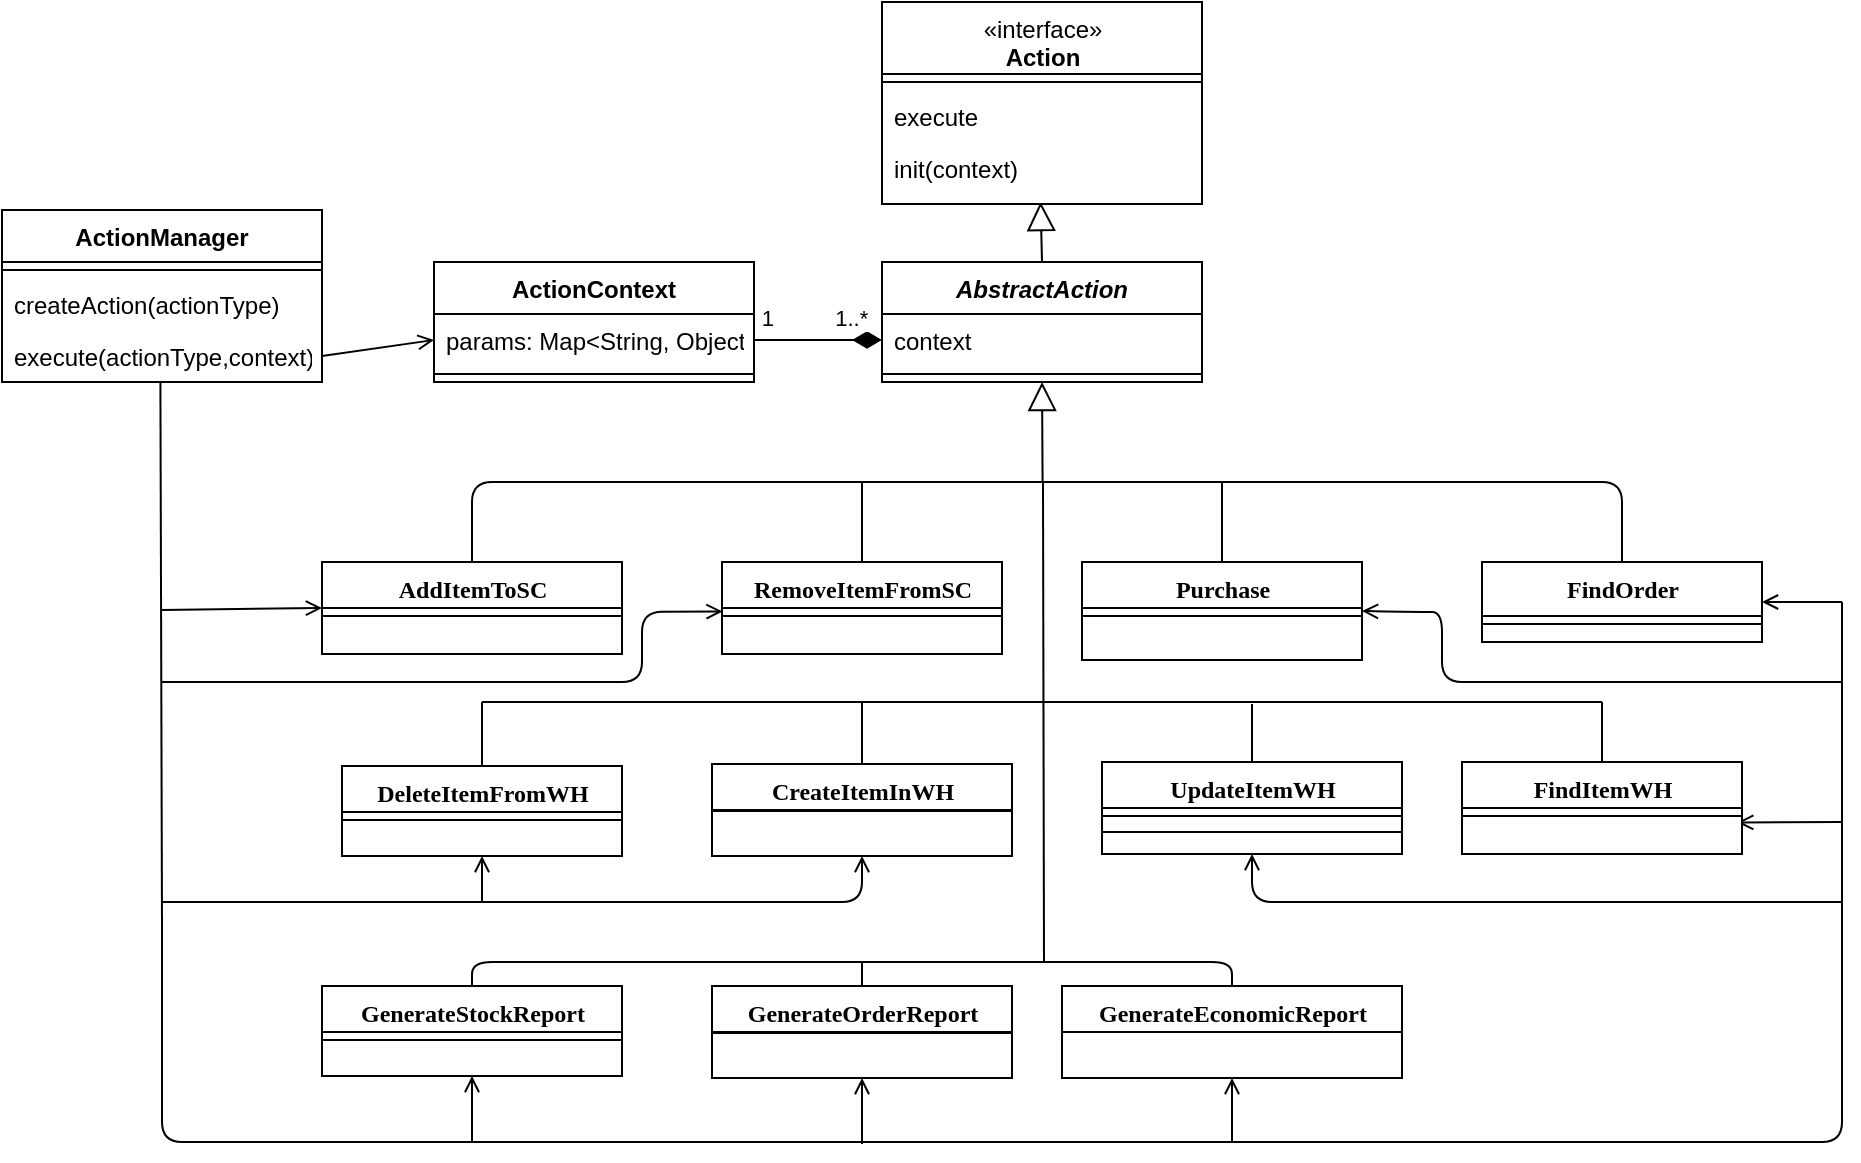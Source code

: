 <mxfile version="13.0.1" type="device" pages="6"><diagram name="Actions" id="9f46799a-70d6-7492-0946-bef42562c5a5"><mxGraphModel dx="2124" dy="592" grid="1" gridSize="10" guides="1" tooltips="1" connect="1" arrows="0" fold="1" page="1" pageScale="1" pageWidth="1100" pageHeight="850" background="#ffffff" math="0" shadow="0"><root><mxCell id="0"/><mxCell id="1" parent="0"/><mxCell id="6SsCdcQATYRQVDoJLB-p-6" value="" style="endArrow=none;html=1;entryX=0.5;entryY=0;entryDx=0;entryDy=0;exitX=0.5;exitY=0;exitDx=0;exitDy=0;" parent="1" source="8XRSZaMPjxORYeHBTmkW-26" target="8XRSZaMPjxORYeHBTmkW-97" edge="1"><mxGeometry width="50" height="50" relative="1" as="geometry"><mxPoint x="-780" y="350" as="sourcePoint"/><mxPoint x="-190" y="350" as="targetPoint"/><Array as="points"><mxPoint x="-765" y="350"/><mxPoint x="-600" y="350"/><mxPoint x="-440" y="350"/><mxPoint x="-390" y="350"/><mxPoint x="-190" y="350"/></Array></mxGeometry></mxCell><mxCell id="6SsCdcQATYRQVDoJLB-p-7" value="" style="endArrow=none;html=1;exitX=0.5;exitY=0;exitDx=0;exitDy=0;" parent="1" source="8XRSZaMPjxORYeHBTmkW-20" edge="1"><mxGeometry width="50" height="50" relative="1" as="geometry"><mxPoint x="-580" y="450" as="sourcePoint"/><mxPoint x="-570" y="350" as="targetPoint"/></mxGeometry></mxCell><mxCell id="6SsCdcQATYRQVDoJLB-p-8" value="" style="endArrow=none;html=1;exitX=0.5;exitY=0;exitDx=0;exitDy=0;" parent="1" source="8XRSZaMPjxORYeHBTmkW-82" edge="1"><mxGeometry width="50" height="50" relative="1" as="geometry"><mxPoint x="-390.71" y="450" as="sourcePoint"/><mxPoint x="-390" y="350" as="targetPoint"/><Array as="points"/></mxGeometry></mxCell><mxCell id="6SsCdcQATYRQVDoJLB-p-11" value="" style="endArrow=none;html=1;" parent="1" edge="1"><mxGeometry width="50" height="50" relative="1" as="geometry"><mxPoint x="-479" y="590" as="sourcePoint"/><mxPoint x="-479.5" y="350" as="targetPoint"/></mxGeometry></mxCell><mxCell id="6SsCdcQATYRQVDoJLB-p-13" value="" style="endArrow=none;html=1;exitX=0.5;exitY=0;exitDx=0;exitDy=0;" parent="1" source="oH1qxfDjHa5iA9sw3n_K-44" edge="1"><mxGeometry width="50" height="50" relative="1" as="geometry"><mxPoint x="-190" y="489" as="sourcePoint"/><mxPoint x="-200" y="460" as="targetPoint"/></mxGeometry></mxCell><mxCell id="6SsCdcQATYRQVDoJLB-p-21" value="" style="endArrow=none;html=1;startArrow=block;startFill=0;entryX=0.5;entryY=0;entryDx=0;entryDy=0;endSize=10;startSize=12;" parent="1" target="6SsCdcQATYRQVDoJLB-p-16" edge="1"><mxGeometry width="50" height="50" relative="1" as="geometry"><mxPoint x="-480.71" y="210" as="sourcePoint"/><mxPoint x="-480.71" y="280" as="targetPoint"/></mxGeometry></mxCell><mxCell id="6SsCdcQATYRQVDoJLB-p-25" value="" style="endArrow=none;html=1;startArrow=open;startFill=0;exitX=0.983;exitY=0.9;exitDx=0;exitDy=0;exitPerimeter=0;" parent="1" source="oH1qxfDjHa5iA9sw3n_K-47" edge="1"><mxGeometry width="50" height="50" relative="1" as="geometry"><mxPoint x="-130" y="520" as="sourcePoint"/><mxPoint x="-80" y="520" as="targetPoint"/></mxGeometry></mxCell><mxCell id="6SsCdcQATYRQVDoJLB-p-26" value="" style="endArrow=none;html=1;" parent="1" edge="1"><mxGeometry width="50" height="50" relative="1" as="geometry"><mxPoint x="-80" y="520" as="sourcePoint"/><mxPoint x="-80" y="410" as="targetPoint"/></mxGeometry></mxCell><mxCell id="6SsCdcQATYRQVDoJLB-p-29" value="" style="endArrow=none;html=1;startArrow=open;startFill=0;exitX=1;exitY=0.5;exitDx=0;exitDy=0;" parent="1" source="8XRSZaMPjxORYeHBTmkW-97" edge="1"><mxGeometry width="50" height="50" relative="1" as="geometry"><mxPoint x="-110" y="410" as="sourcePoint"/><mxPoint x="-80" y="410" as="targetPoint"/></mxGeometry></mxCell><mxCell id="6SsCdcQATYRQVDoJLB-p-30" value="" style="endArrow=none;html=1;" parent="1" edge="1"><mxGeometry width="50" height="50" relative="1" as="geometry"><mxPoint x="-80" y="570" as="sourcePoint"/><mxPoint x="-80" y="520" as="targetPoint"/></mxGeometry></mxCell><mxCell id="79IlTkPWadyi316ccQqz-1" value="" style="endArrow=none;html=1;startArrow=block;startFill=0;endSize=9;startSize=12;" parent="1" source="6SsCdcQATYRQVDoJLB-p-18" edge="1"><mxGeometry width="50" height="50" relative="1" as="geometry"><mxPoint x="-479.71" y="270" as="sourcePoint"/><mxPoint x="-479.71" y="350" as="targetPoint"/></mxGeometry></mxCell><mxCell id="79IlTkPWadyi316ccQqz-3" value="" style="endArrow=none;html=1;exitX=0.5;exitY=0;exitDx=0;exitDy=0;" parent="1" source="oH1qxfDjHa5iA9sw3n_K-32" edge="1"><mxGeometry width="50" height="50" relative="1" as="geometry"><mxPoint x="-570" y="489" as="sourcePoint"/><mxPoint x="-570" y="460" as="targetPoint"/></mxGeometry></mxCell><mxCell id="79IlTkPWadyi316ccQqz-4" value="" style="endArrow=none;html=1;exitX=0.5;exitY=0;exitDx=0;exitDy=0;" parent="1" source="78961159f06e98e8-108" edge="1"><mxGeometry width="50" height="50" relative="1" as="geometry"><mxPoint x="-380" y="490" as="sourcePoint"/><mxPoint x="-375" y="461" as="targetPoint"/></mxGeometry></mxCell><mxCell id="7jNeyew9Upji27zQg-Ul-12" value="" style="endArrow=none;html=1;startArrow=diamondThin;startFill=1;exitX=0;exitY=0.5;exitDx=0;exitDy=0;entryX=1;entryY=0.5;entryDx=0;entryDy=0;startSize=12;" parent="1" source="irOIqSQr8pKNM8J3UVL4-2" target="7jNeyew9Upji27zQg-Ul-5" edge="1"><mxGeometry width="50" height="50" relative="1" as="geometry"><mxPoint x="-400" y="311" as="sourcePoint"/><mxPoint x="-301" y="319" as="targetPoint"/></mxGeometry></mxCell><mxCell id="-HTqaZhJgJqHcTzzWc5r-5" value="1&amp;nbsp; &amp;nbsp; &amp;nbsp; &amp;nbsp; &amp;nbsp; 1..*" style="edgeLabel;html=1;align=center;verticalAlign=middle;resizable=0;points=[];" parent="7jNeyew9Upji27zQg-Ul-12" vertex="1" connectable="0"><mxGeometry x="0.485" y="-1" relative="1" as="geometry"><mxPoint x="13.06" y="-10" as="offset"/></mxGeometry></mxCell><mxCell id="7jNeyew9Upji27zQg-Ul-16" value="" style="endArrow=open;html=1;entryX=0;entryY=0.5;entryDx=0;entryDy=0;exitX=1;exitY=0.5;exitDx=0;exitDy=0;endFill=0;" parent="1" source="L3mgFYW9dp7m2b2QhR8F-14" target="7jNeyew9Upji27zQg-Ul-5" edge="1"><mxGeometry width="50" height="50" relative="1" as="geometry"><mxPoint x="-780" y="310" as="sourcePoint"/><mxPoint x="-784" y="305" as="targetPoint"/><Array as="points"/></mxGeometry></mxCell><mxCell id="6SsCdcQATYRQVDoJLB-p-43" value="" style="endArrow=none;html=1;startArrow=open;startFill=0;exitX=0;exitY=0.5;exitDx=0;exitDy=0;" parent="1" source="8XRSZaMPjxORYeHBTmkW-26" edge="1"><mxGeometry width="50" height="50" relative="1" as="geometry"><mxPoint x="-840" y="414" as="sourcePoint"/><mxPoint x="-920" y="414" as="targetPoint"/></mxGeometry></mxCell><mxCell id="6SsCdcQATYRQVDoJLB-p-15" value="" style="endArrow=none;html=1;" parent="1" edge="1"><mxGeometry width="50" height="50" relative="1" as="geometry"><mxPoint x="-760" y="460" as="sourcePoint"/><mxPoint x="-480" y="460" as="targetPoint"/></mxGeometry></mxCell><mxCell id="X7Blcdf2spW8aGpmiEcW-1" value="" style="endArrow=none;html=1;" parent="1" target="oH1qxfDjHa5iA9sw3n_K-38" edge="1"><mxGeometry width="50" height="50" relative="1" as="geometry"><mxPoint x="-760" y="460" as="sourcePoint"/><mxPoint x="-510" y="370" as="targetPoint"/></mxGeometry></mxCell><mxCell id="Ddbb8KTykCiLDIqCW6-9-4" value="" style="endArrow=none;html=1;startArrow=open;startFill=0;exitX=0.5;exitY=1;exitDx=0;exitDy=0;" parent="1" source="Ddbb8KTykCiLDIqCW6-9-11" edge="1"><mxGeometry width="50" height="50" relative="1" as="geometry"><mxPoint x="-380" y="646" as="sourcePoint"/><mxPoint x="-385" y="680" as="targetPoint"/></mxGeometry></mxCell><mxCell id="Ddbb8KTykCiLDIqCW6-9-5" value="" style="endArrow=none;html=1;startArrow=open;startFill=0;exitX=0.5;exitY=1;exitDx=0;exitDy=0;" parent="1" source="Ddbb8KTykCiLDIqCW6-9-13" edge="1"><mxGeometry width="50" height="50" relative="1" as="geometry"><mxPoint x="-760" y="646" as="sourcePoint"/><mxPoint x="-765" y="680" as="targetPoint"/></mxGeometry></mxCell><mxCell id="Ddbb8KTykCiLDIqCW6-9-6" value="" style="endArrow=none;html=1;startArrow=open;startFill=0;exitX=0.5;exitY=1;exitDx=0;exitDy=0;" parent="1" source="Ddbb8KTykCiLDIqCW6-9-9" edge="1"><mxGeometry width="50" height="50" relative="1" as="geometry"><mxPoint x="-560.0" y="647" as="sourcePoint"/><mxPoint x="-570" y="681" as="targetPoint"/></mxGeometry></mxCell><mxCell id="Ddbb8KTykCiLDIqCW6-9-18" value="" style="endArrow=none;html=1;" parent="1" edge="1"><mxGeometry width="50" height="50" relative="1" as="geometry"><mxPoint x="-920" y="570" as="sourcePoint"/><mxPoint x="-80" y="570" as="targetPoint"/><Array as="points"><mxPoint x="-920" y="680"/><mxPoint x="-80" y="680"/></Array></mxGeometry></mxCell><mxCell id="Ddbb8KTykCiLDIqCW6-9-20" value="" style="endArrow=none;html=1;exitX=0.5;exitY=0;exitDx=0;exitDy=0;entryX=0.5;entryY=0;entryDx=0;entryDy=0;" parent="1" source="Ddbb8KTykCiLDIqCW6-9-13" target="Ddbb8KTykCiLDIqCW6-9-11" edge="1"><mxGeometry width="50" height="50" relative="1" as="geometry"><mxPoint x="-550" y="520" as="sourcePoint"/><mxPoint x="-390" y="590" as="targetPoint"/><Array as="points"><mxPoint x="-765" y="590"/><mxPoint x="-480" y="590"/><mxPoint x="-385" y="590"/></Array></mxGeometry></mxCell><mxCell id="Ddbb8KTykCiLDIqCW6-9-21" value="" style="endArrow=none;html=1;exitX=0.5;exitY=0;exitDx=0;exitDy=0;" parent="1" source="Ddbb8KTykCiLDIqCW6-9-9" edge="1"><mxGeometry width="50" height="50" relative="1" as="geometry"><mxPoint x="-570" y="602" as="sourcePoint"/><mxPoint x="-570" y="590" as="targetPoint"/></mxGeometry></mxCell><mxCell id="8XRSZaMPjxORYeHBTmkW-26" value="AddItemToSC" style="swimlane;html=1;fontStyle=1;align=center;verticalAlign=top;childLayout=stackLayout;horizontal=1;startSize=23;horizontalStack=0;resizeParent=1;resizeLast=0;collapsible=1;marginBottom=0;swimlaneFillColor=#ffffff;rounded=0;shadow=0;comic=0;labelBackgroundColor=none;strokeWidth=1;fillColor=none;fontFamily=Verdana;fontSize=12" parent="1" vertex="1"><mxGeometry x="-840" y="390" width="150" height="46" as="geometry"/></mxCell><mxCell id="8XRSZaMPjxORYeHBTmkW-29" value="" style="line;html=1;strokeWidth=1;fillColor=none;align=left;verticalAlign=middle;spacingTop=-1;spacingLeft=3;spacingRight=3;rotatable=0;labelPosition=right;points=[];portConstraint=eastwest;" parent="8XRSZaMPjxORYeHBTmkW-26" vertex="1"><mxGeometry y="23" width="150" height="8" as="geometry"/></mxCell><mxCell id="8XRSZaMPjxORYeHBTmkW-20" value="RemoveItemFromSC" style="swimlane;html=1;fontStyle=1;align=center;verticalAlign=top;childLayout=stackLayout;horizontal=1;startSize=23;horizontalStack=0;resizeParent=1;resizeLast=0;collapsible=1;marginBottom=0;swimlaneFillColor=#ffffff;rounded=0;shadow=0;comic=0;labelBackgroundColor=none;strokeWidth=1;fillColor=none;fontFamily=Verdana;fontSize=12" parent="1" vertex="1"><mxGeometry x="-640" y="390" width="140" height="46" as="geometry"/></mxCell><mxCell id="8XRSZaMPjxORYeHBTmkW-23" value="" style="line;html=1;strokeWidth=1;fillColor=none;align=left;verticalAlign=middle;spacingTop=-1;spacingLeft=3;spacingRight=3;rotatable=0;labelPosition=right;points=[];portConstraint=eastwest;" parent="8XRSZaMPjxORYeHBTmkW-20" vertex="1"><mxGeometry y="23" width="140" height="8" as="geometry"/></mxCell><mxCell id="6SsCdcQATYRQVDoJLB-p-45" value="" style="endArrow=none;html=1;startArrow=open;startFill=0;exitX=0.002;exitY=0.214;exitDx=0;exitDy=0;exitPerimeter=0;" parent="8XRSZaMPjxORYeHBTmkW-20" source="8XRSZaMPjxORYeHBTmkW-23" edge="1"><mxGeometry width="50" height="50" relative="1" as="geometry"><mxPoint x="10" y="10" as="sourcePoint"/><mxPoint x="-280" y="60" as="targetPoint"/><Array as="points"><mxPoint x="-40" y="25"/><mxPoint x="-40" y="60"/></Array></mxGeometry></mxCell><mxCell id="8XRSZaMPjxORYeHBTmkW-82" value="Purchase" style="swimlane;html=1;fontStyle=1;align=center;verticalAlign=top;childLayout=stackLayout;horizontal=1;startSize=23;horizontalStack=0;resizeParent=1;resizeLast=0;collapsible=1;marginBottom=0;swimlaneFillColor=#ffffff;rounded=0;shadow=0;comic=0;labelBackgroundColor=none;strokeWidth=1;fillColor=none;fontFamily=Verdana;fontSize=12" parent="1" vertex="1"><mxGeometry x="-460" y="390" width="140" height="49" as="geometry"><mxRectangle x="-500" y="540" width="90" height="23" as="alternateBounds"/></mxGeometry></mxCell><mxCell id="8XRSZaMPjxORYeHBTmkW-85" value="" style="line;html=1;strokeWidth=1;fillColor=none;align=left;verticalAlign=middle;spacingTop=-1;spacingLeft=3;spacingRight=3;rotatable=0;labelPosition=right;points=[];portConstraint=eastwest;" parent="8XRSZaMPjxORYeHBTmkW-82" vertex="1"><mxGeometry y="23" width="140" height="8" as="geometry"/></mxCell><mxCell id="6SsCdcQATYRQVDoJLB-p-12" value="" style="endArrow=none;html=1;" parent="8XRSZaMPjxORYeHBTmkW-82" edge="1"><mxGeometry width="50" height="50" relative="1" as="geometry"><mxPoint x="-20" y="70" as="sourcePoint"/><mxPoint x="260" y="70" as="targetPoint"/></mxGeometry></mxCell><mxCell id="6SsCdcQATYRQVDoJLB-p-47" value="" style="endArrow=none;html=1;startArrow=open;startFill=0;exitX=1;exitY=0.5;exitDx=0;exitDy=0;" parent="8XRSZaMPjxORYeHBTmkW-82" source="8XRSZaMPjxORYeHBTmkW-82" edge="1"><mxGeometry width="50" height="50" relative="1" as="geometry"><mxPoint x="110" y="110" as="sourcePoint"/><mxPoint x="380" y="60" as="targetPoint"/><Array as="points"><mxPoint x="160" y="25"/><mxPoint x="180" y="25"/><mxPoint x="180" y="60"/></Array></mxGeometry></mxCell><mxCell id="oH1qxfDjHa5iA9sw3n_K-44" value="FindItemWH" style="swimlane;html=1;fontStyle=1;align=center;verticalAlign=top;childLayout=stackLayout;horizontal=1;startSize=23;horizontalStack=0;resizeParent=1;resizeLast=0;collapsible=1;marginBottom=0;swimlaneFillColor=#ffffff;rounded=0;shadow=0;comic=0;labelBackgroundColor=none;strokeWidth=1;fillColor=none;fontFamily=Verdana;fontSize=12" parent="1" vertex="1"><mxGeometry x="-270" y="490" width="140" height="46" as="geometry"/></mxCell><mxCell id="oH1qxfDjHa5iA9sw3n_K-47" value="" style="line;html=1;strokeWidth=1;fillColor=none;align=left;verticalAlign=middle;spacingTop=-1;spacingLeft=3;spacingRight=3;rotatable=0;labelPosition=right;points=[];portConstraint=eastwest;" parent="oH1qxfDjHa5iA9sw3n_K-44" vertex="1"><mxGeometry y="23" width="140" height="8" as="geometry"/></mxCell><mxCell id="8XRSZaMPjxORYeHBTmkW-97" value="FindOrder" style="swimlane;html=1;fontStyle=1;align=center;verticalAlign=top;childLayout=stackLayout;horizontal=1;startSize=27;horizontalStack=0;resizeParent=1;resizeLast=0;collapsible=1;marginBottom=0;swimlaneFillColor=#ffffff;rounded=0;shadow=0;comic=0;labelBackgroundColor=none;strokeWidth=1;fillColor=none;fontFamily=Verdana;fontSize=12" parent="1" vertex="1"><mxGeometry x="-260" y="390" width="140" height="40" as="geometry"/></mxCell><mxCell id="8XRSZaMPjxORYeHBTmkW-100" value="" style="line;html=1;strokeWidth=1;fillColor=none;align=left;verticalAlign=middle;spacingTop=-1;spacingLeft=3;spacingRight=3;rotatable=0;labelPosition=right;points=[];portConstraint=eastwest;" parent="8XRSZaMPjxORYeHBTmkW-97" vertex="1"><mxGeometry y="27" width="140" height="8" as="geometry"/></mxCell><mxCell id="oH1qxfDjHa5iA9sw3n_K-32" value="CreateItemInWH" style="swimlane;html=1;fontStyle=1;align=center;verticalAlign=top;childLayout=stackLayout;horizontal=1;startSize=23;horizontalStack=0;resizeParent=1;resizeLast=0;collapsible=1;marginBottom=0;swimlaneFillColor=#ffffff;rounded=0;shadow=0;comic=0;labelBackgroundColor=none;strokeWidth=1;fillColor=none;fontFamily=Verdana;fontSize=12" parent="1" vertex="1"><mxGeometry x="-645" y="491" width="150" height="46" as="geometry"/></mxCell><mxCell id="oH1qxfDjHa5iA9sw3n_K-35" value="" style="line;html=1;strokeWidth=1;fillColor=none;align=left;verticalAlign=middle;spacingTop=-1;spacingLeft=3;spacingRight=3;rotatable=0;labelPosition=right;points=[];portConstraint=eastwest;" parent="oH1qxfDjHa5iA9sw3n_K-32" vertex="1"><mxGeometry y="23" width="150" height="1" as="geometry"/></mxCell><mxCell id="78961159f06e98e8-108" value="UpdateItemWH" style="swimlane;html=1;fontStyle=1;align=center;verticalAlign=top;childLayout=stackLayout;horizontal=1;startSize=23;horizontalStack=0;resizeParent=1;resizeLast=0;collapsible=1;marginBottom=0;swimlaneFillColor=#ffffff;rounded=0;shadow=0;comic=0;labelBackgroundColor=none;strokeWidth=1;fillColor=none;fontFamily=Verdana;fontSize=12" parent="1" vertex="1"><mxGeometry x="-450" y="490" width="150" height="46" as="geometry"/></mxCell><mxCell id="Ddbb8KTykCiLDIqCW6-9-12" value="" style="line;html=1;strokeWidth=1;fillColor=none;align=left;verticalAlign=middle;spacingTop=-1;spacingLeft=3;spacingRight=3;rotatable=0;labelPosition=right;points=[];portConstraint=eastwest;" parent="78961159f06e98e8-108" vertex="1"><mxGeometry y="23" width="150" height="8" as="geometry"/></mxCell><mxCell id="78961159f06e98e8-116" value="" style="line;html=1;strokeWidth=1;fillColor=none;align=left;verticalAlign=middle;spacingTop=-1;spacingLeft=3;spacingRight=3;rotatable=0;labelPosition=right;points=[];portConstraint=eastwest;" parent="78961159f06e98e8-108" vertex="1"><mxGeometry y="31" width="150" height="8" as="geometry"/></mxCell><mxCell id="oH1qxfDjHa5iA9sw3n_K-38" value="DeleteItemFromWH" style="swimlane;html=1;fontStyle=1;align=center;verticalAlign=top;childLayout=stackLayout;horizontal=1;startSize=23;horizontalStack=0;resizeParent=1;resizeLast=0;collapsible=1;marginBottom=0;swimlaneFillColor=#ffffff;rounded=0;shadow=0;comic=0;labelBackgroundColor=none;strokeWidth=1;fillColor=none;fontFamily=Verdana;fontSize=12" parent="1" vertex="1"><mxGeometry x="-830" y="492" width="140" height="45" as="geometry"/></mxCell><mxCell id="oH1qxfDjHa5iA9sw3n_K-41" value="" style="line;html=1;strokeWidth=1;fillColor=none;align=left;verticalAlign=middle;spacingTop=-1;spacingLeft=3;spacingRight=3;rotatable=0;labelPosition=right;points=[];portConstraint=eastwest;" parent="oH1qxfDjHa5iA9sw3n_K-38" vertex="1"><mxGeometry y="23" width="140" height="8" as="geometry"/></mxCell><mxCell id="L3mgFYW9dp7m2b2QhR8F-15" value="" style="endArrow=none;html=1;entryX=0.495;entryY=0.985;entryDx=0;entryDy=0;entryPerimeter=0;" parent="oH1qxfDjHa5iA9sw3n_K-38" target="L3mgFYW9dp7m2b2QhR8F-14" edge="1"><mxGeometry width="50" height="50" relative="1" as="geometry"><mxPoint x="-90" y="80" as="sourcePoint"/><mxPoint x="-90" y="-202" as="targetPoint"/></mxGeometry></mxCell><mxCell id="Ddbb8KTykCiLDIqCW6-9-9" value="GenerateOrderReport" style="swimlane;html=1;fontStyle=1;align=center;verticalAlign=top;childLayout=stackLayout;horizontal=1;startSize=23;horizontalStack=0;resizeParent=1;resizeLast=0;collapsible=1;marginBottom=0;swimlaneFillColor=#ffffff;rounded=0;shadow=0;comic=0;labelBackgroundColor=none;strokeWidth=1;fillColor=none;fontFamily=Verdana;fontSize=12" parent="1" vertex="1"><mxGeometry x="-645" y="602" width="150" height="46" as="geometry"/></mxCell><mxCell id="Ddbb8KTykCiLDIqCW6-9-10" value="" style="line;html=1;strokeWidth=1;fillColor=none;align=left;verticalAlign=middle;spacingTop=-1;spacingLeft=3;spacingRight=3;rotatable=0;labelPosition=right;points=[];portConstraint=eastwest;" parent="Ddbb8KTykCiLDIqCW6-9-9" vertex="1"><mxGeometry y="23" width="150" height="1" as="geometry"/></mxCell><mxCell id="Ddbb8KTykCiLDIqCW6-9-13" value="GenerateStockReport" style="swimlane;html=1;fontStyle=1;align=center;verticalAlign=top;childLayout=stackLayout;horizontal=1;startSize=23;horizontalStack=0;resizeParent=1;resizeLast=0;collapsible=1;marginBottom=0;swimlaneFillColor=#ffffff;rounded=0;shadow=0;comic=0;labelBackgroundColor=none;strokeWidth=1;fillColor=none;fontFamily=Verdana;fontSize=12" parent="1" vertex="1"><mxGeometry x="-840" y="602" width="150" height="45" as="geometry"/></mxCell><mxCell id="Ddbb8KTykCiLDIqCW6-9-14" value="" style="line;html=1;strokeWidth=1;fillColor=none;align=left;verticalAlign=middle;spacingTop=-1;spacingLeft=3;spacingRight=3;rotatable=0;labelPosition=right;points=[];portConstraint=eastwest;" parent="Ddbb8KTykCiLDIqCW6-9-13" vertex="1"><mxGeometry y="23" width="150" height="8" as="geometry"/></mxCell><mxCell id="Ddbb8KTykCiLDIqCW6-9-24" value="" style="endArrow=open;html=1;entryX=0.5;entryY=1;entryDx=0;entryDy=0;endFill=0;" parent="1" target="78961159f06e98e8-108" edge="1"><mxGeometry width="50" height="50" relative="1" as="geometry"><mxPoint x="-80" y="560" as="sourcePoint"/><mxPoint x="-300" y="460" as="targetPoint"/><Array as="points"><mxPoint x="-375" y="560"/></Array></mxGeometry></mxCell><mxCell id="Ddbb8KTykCiLDIqCW6-9-25" value="" style="endArrow=open;html=1;entryX=0.5;entryY=1;entryDx=0;entryDy=0;endFill=0;" parent="1" target="oH1qxfDjHa5iA9sw3n_K-32" edge="1"><mxGeometry width="50" height="50" relative="1" as="geometry"><mxPoint x="-920" y="560" as="sourcePoint"/><mxPoint x="-670" y="460" as="targetPoint"/><Array as="points"><mxPoint x="-570" y="560"/></Array></mxGeometry></mxCell><mxCell id="Ddbb8KTykCiLDIqCW6-9-26" value="" style="endArrow=open;html=1;entryX=0.5;entryY=1;entryDx=0;entryDy=0;endFill=0;" parent="1" target="oH1qxfDjHa5iA9sw3n_K-38" edge="1"><mxGeometry width="50" height="50" relative="1" as="geometry"><mxPoint x="-760" y="560" as="sourcePoint"/><mxPoint x="-800" y="551" as="targetPoint"/></mxGeometry></mxCell><mxCell id="Ddbb8KTykCiLDIqCW6-9-11" value="GenerateEconomicReport" style="swimlane;html=1;fontStyle=1;align=center;verticalAlign=top;childLayout=stackLayout;horizontal=1;startSize=23;horizontalStack=0;resizeParent=1;resizeLast=0;collapsible=1;marginBottom=0;swimlaneFillColor=#ffffff;rounded=0;shadow=0;comic=0;labelBackgroundColor=none;strokeWidth=1;fillColor=none;fontFamily=Verdana;fontSize=12" parent="1" vertex="1"><mxGeometry x="-470" y="602" width="170" height="46" as="geometry"/></mxCell><mxCell id="78961159f06e98e8-43" value="&lt;span style=&quot;font-family: helvetica; font-weight: 400;&quot;&gt;«interface»&lt;/span&gt;&lt;br style=&quot;font-family: helvetica; font-weight: 400;&quot;&gt;&lt;div style=&quot;&quot;&gt;&lt;span&gt;&lt;font face=&quot;Helvetica&quot;&gt;Action&lt;/font&gt;&lt;/span&gt;&lt;/div&gt;" style="swimlane;html=1;fontStyle=1;align=center;verticalAlign=top;childLayout=stackLayout;horizontal=1;startSize=36;horizontalStack=0;resizeParent=1;resizeLast=0;collapsible=1;marginBottom=0;swimlaneFillColor=#ffffff;rounded=0;shadow=0;comic=0;labelBackgroundColor=none;strokeWidth=1;fillColor=none;fontFamily=Verdana;fontSize=12" parent="1" vertex="1"><mxGeometry x="-560" y="110" width="160" height="101" as="geometry"/></mxCell><mxCell id="78961159f06e98e8-51" value="" style="line;html=1;strokeWidth=1;fillColor=none;align=left;verticalAlign=middle;spacingTop=-1;spacingLeft=3;spacingRight=3;rotatable=0;labelPosition=right;points=[];portConstraint=eastwest;" parent="78961159f06e98e8-43" vertex="1"><mxGeometry y="36" width="160" height="8" as="geometry"/></mxCell><mxCell id="78961159f06e98e8-53" value="execute" style="text;html=1;strokeColor=none;fillColor=none;align=left;verticalAlign=top;spacingLeft=4;spacingRight=4;whiteSpace=wrap;overflow=hidden;rotatable=0;points=[[0,0.5],[1,0.5]];portConstraint=eastwest;" parent="78961159f06e98e8-43" vertex="1"><mxGeometry y="44" width="160" height="26" as="geometry"/></mxCell><mxCell id="7jNeyew9Upji27zQg-Ul-3" value="init(context)" style="text;html=1;strokeColor=none;fillColor=none;align=left;verticalAlign=top;spacingLeft=4;spacingRight=4;whiteSpace=wrap;overflow=hidden;rotatable=0;points=[[0,0.5],[1,0.5]];portConstraint=eastwest;" parent="78961159f06e98e8-43" vertex="1"><mxGeometry y="70" width="160" height="26" as="geometry"/></mxCell><mxCell id="7jNeyew9Upji27zQg-Ul-4" value="ActionContext" style="swimlane;fontStyle=1;align=center;verticalAlign=top;childLayout=stackLayout;horizontal=1;startSize=26;horizontalStack=0;resizeParent=1;resizeParentMax=0;resizeLast=0;collapsible=1;marginBottom=0;fillColor=none;" parent="1" vertex="1"><mxGeometry x="-784" y="240" width="160" height="60" as="geometry"/></mxCell><mxCell id="7jNeyew9Upji27zQg-Ul-5" value="params: Map&lt;String, Object&gt;" style="text;strokeColor=none;fillColor=none;align=left;verticalAlign=top;spacingLeft=4;spacingRight=4;overflow=hidden;rotatable=0;points=[[0,0.5],[1,0.5]];portConstraint=eastwest;" parent="7jNeyew9Upji27zQg-Ul-4" vertex="1"><mxGeometry y="26" width="160" height="26" as="geometry"/></mxCell><mxCell id="7jNeyew9Upji27zQg-Ul-6" value="" style="line;strokeWidth=1;fillColor=none;align=left;verticalAlign=middle;spacingTop=-1;spacingLeft=3;spacingRight=3;rotatable=0;labelPosition=right;points=[];portConstraint=eastwest;" parent="7jNeyew9Upji27zQg-Ul-4" vertex="1"><mxGeometry y="52" width="160" height="8" as="geometry"/></mxCell><mxCell id="6SsCdcQATYRQVDoJLB-p-16" value="AbstractAction" style="swimlane;fontStyle=3;align=center;verticalAlign=top;childLayout=stackLayout;horizontal=1;startSize=26;horizontalStack=0;resizeParent=1;resizeParentMax=0;resizeLast=0;collapsible=1;marginBottom=0;fillColor=none;" parent="1" vertex="1"><mxGeometry x="-560" y="240" width="160" height="60" as="geometry"/></mxCell><mxCell id="irOIqSQr8pKNM8J3UVL4-2" value="context" style="text;html=1;strokeColor=none;fillColor=none;align=left;verticalAlign=top;spacingLeft=4;spacingRight=4;whiteSpace=wrap;overflow=hidden;rotatable=0;points=[[0,0.5],[1,0.5]];portConstraint=eastwest;" parent="6SsCdcQATYRQVDoJLB-p-16" vertex="1"><mxGeometry y="26" width="160" height="26" as="geometry"/></mxCell><mxCell id="6SsCdcQATYRQVDoJLB-p-18" value="" style="line;strokeWidth=1;fillColor=none;align=left;verticalAlign=middle;spacingTop=-1;spacingLeft=3;spacingRight=3;rotatable=0;labelPosition=right;points=[];portConstraint=eastwest;" parent="6SsCdcQATYRQVDoJLB-p-16" vertex="1"><mxGeometry y="52" width="160" height="8" as="geometry"/></mxCell><mxCell id="L3mgFYW9dp7m2b2QhR8F-7" value="ActionManager" style="swimlane;fontStyle=1;align=center;verticalAlign=top;childLayout=stackLayout;horizontal=1;startSize=26;horizontalStack=0;resizeParent=1;resizeParentMax=0;resizeLast=0;collapsible=1;marginBottom=0;fillColor=none;" parent="1" vertex="1"><mxGeometry x="-1000" y="214" width="160" height="86" as="geometry"/></mxCell><mxCell id="L3mgFYW9dp7m2b2QhR8F-9" value="" style="line;strokeWidth=1;fillColor=none;align=left;verticalAlign=middle;spacingTop=-1;spacingLeft=3;spacingRight=3;rotatable=0;labelPosition=right;points=[];portConstraint=eastwest;" parent="L3mgFYW9dp7m2b2QhR8F-7" vertex="1"><mxGeometry y="26" width="160" height="8" as="geometry"/></mxCell><mxCell id="L3mgFYW9dp7m2b2QhR8F-6" value="createAction(actionType)" style="text;strokeColor=none;fillColor=none;align=left;verticalAlign=top;spacingLeft=4;spacingRight=4;overflow=hidden;rotatable=0;points=[[0,0.5],[1,0.5]];portConstraint=eastwest;" parent="L3mgFYW9dp7m2b2QhR8F-7" vertex="1"><mxGeometry y="34" width="160" height="26" as="geometry"/></mxCell><mxCell id="L3mgFYW9dp7m2b2QhR8F-14" value="execute(actionType,context)" style="text;strokeColor=none;fillColor=none;align=left;verticalAlign=top;spacingLeft=4;spacingRight=4;overflow=hidden;rotatable=0;points=[[0,0.5],[1,0.5]];portConstraint=eastwest;" parent="L3mgFYW9dp7m2b2QhR8F-7" vertex="1"><mxGeometry y="60" width="160" height="26" as="geometry"/></mxCell></root></mxGraphModel></diagram><diagram id="u-UgUgZc6QpoeoupsJTA" name="ItemsWH"><mxGraphModel dx="1024" dy="592" grid="1" gridSize="10" guides="1" tooltips="1" connect="1" arrows="1" fold="1" page="1" pageScale="1" pageWidth="850" pageHeight="1100" math="0" shadow="0"><root><mxCell id="Z5US3ZbRqP4b219nnxc9-0"/><mxCell id="Z5US3ZbRqP4b219nnxc9-1" parent="Z5US3ZbRqP4b219nnxc9-0"/><mxCell id="9xAChf3xyllKk4dyN0Ah-3" value="" style="endArrow=diamondThin;html=1;entryX=0;entryY=0.5;entryDx=0;entryDy=0;endFill=0;startSize=15;endSize=15;exitX=1;exitY=0.5;exitDx=0;exitDy=0;" parent="Z5US3ZbRqP4b219nnxc9-1" source="Z5US3ZbRqP4b219nnxc9-13" target="Z5US3ZbRqP4b219nnxc9-24" edge="1"><mxGeometry width="50" height="50" relative="1" as="geometry"><mxPoint x="580" y="410" as="sourcePoint"/><mxPoint x="735" y="436" as="targetPoint"/></mxGeometry></mxCell><mxCell id="9xAChf3xyllKk4dyN0Ah-4" value="0..*" style="text;html=1;align=center;verticalAlign=middle;resizable=0;points=[];autosize=1;" parent="Z5US3ZbRqP4b219nnxc9-1" vertex="1"><mxGeometry x="200" y="370" width="30" height="20" as="geometry"/></mxCell><mxCell id="9xAChf3xyllKk4dyN0Ah-11" value="1" style="text;html=1;align=center;verticalAlign=middle;resizable=0;points=[];autosize=1;" parent="Z5US3ZbRqP4b219nnxc9-1" vertex="1"><mxGeometry x="280" y="50" width="20" height="20" as="geometry"/></mxCell><mxCell id="9xAChf3xyllKk4dyN0Ah-12" value="0..*" style="text;html=1;align=center;verticalAlign=middle;resizable=0;points=[];autosize=1;" parent="Z5US3ZbRqP4b219nnxc9-1" vertex="1"><mxGeometry x="200" y="50" width="30" height="20" as="geometry"/></mxCell><mxCell id="9xAChf3xyllKk4dyN0Ah-9" value="" style="endArrow=none;html=1;entryX=0;entryY=0.5;entryDx=0;entryDy=0;exitX=1;exitY=0.5;exitDx=0;exitDy=0;endFill=0;endSize=15;startArrow=diamondThin;startFill=0;startSize=15;" parent="Z5US3ZbRqP4b219nnxc9-1" source="tAnVbuHLVbwHHtCyerCu-60" target="Z5US3ZbRqP4b219nnxc9-29" edge="1"><mxGeometry width="50" height="50" relative="1" as="geometry"><mxPoint x="260" y="25" as="sourcePoint"/><mxPoint x="290" as="targetPoint"/><Array as="points"/></mxGeometry></mxCell><mxCell id="9xAChf3xyllKk4dyN0Ah-18" value="" style="endArrow=diamondThin;html=1;entryX=0;entryY=0.5;entryDx=0;entryDy=0;exitX=1;exitY=0.5;exitDx=0;exitDy=0;endFill=0;endSize=15;" parent="Z5US3ZbRqP4b219nnxc9-1" source="Z5US3ZbRqP4b219nnxc9-29" target="Z5US3ZbRqP4b219nnxc9-18" edge="1"><mxGeometry width="50" height="50" relative="1" as="geometry"><mxPoint x="480" y="85" as="sourcePoint"/><mxPoint x="590" y="85" as="targetPoint"/><Array as="points"/></mxGeometry></mxCell><mxCell id="9xAChf3xyllKk4dyN0Ah-21" value="0..*" style="text;html=1;align=center;verticalAlign=middle;resizable=0;points=[];autosize=1;" parent="Z5US3ZbRqP4b219nnxc9-1" vertex="1"><mxGeometry x="481" y="50" width="30" height="20" as="geometry"/></mxCell><mxCell id="9xAChf3xyllKk4dyN0Ah-22" value="1" style="text;html=1;align=center;verticalAlign=middle;resizable=0;points=[];autosize=1;" parent="Z5US3ZbRqP4b219nnxc9-1" vertex="1"><mxGeometry x="600" y="50" width="20" height="20" as="geometry"/></mxCell><mxCell id="9xAChf3xyllKk4dyN0Ah-26" value="1..*" style="text;html=1;align=center;verticalAlign=middle;resizable=0;points=[];autosize=1;" parent="Z5US3ZbRqP4b219nnxc9-1" vertex="1"><mxGeometry x="290" y="370" width="30" height="20" as="geometry"/></mxCell><mxCell id="9xAChf3xyllKk4dyN0Ah-25" value="" style="endArrow=diamondThin;html=1;endFill=0;endSize=15;startSize=6;exitX=0;exitY=0.5;exitDx=0;exitDy=0;entryX=1;entryY=0.5;entryDx=0;entryDy=0;" parent="Z5US3ZbRqP4b219nnxc9-1" source="Z5US3ZbRqP4b219nnxc9-39" target="Z5US3ZbRqP4b219nnxc9-10" edge="1"><mxGeometry width="50" height="50" relative="1" as="geometry"><mxPoint x="400" y="410" as="sourcePoint"/><mxPoint x="220" y="410" as="targetPoint"/><Array as="points"/></mxGeometry></mxCell><mxCell id="Z5US3ZbRqP4b219nnxc9-2" value="ItemsWH" style="swimlane;fontStyle=1;align=center;verticalAlign=top;childLayout=stackLayout;horizontal=1;startSize=22;horizontalStack=0;resizeParent=1;resizeParentMax=0;resizeLast=0;collapsible=1;marginBottom=0;" parent="Z5US3ZbRqP4b219nnxc9-1" vertex="1"><mxGeometry x="40" y="40" width="160" height="212" as="geometry"/></mxCell><mxCell id="tAnVbuHLVbwHHtCyerCu-60" value="itemsMap&lt;item,count&gt;" style="text;strokeColor=none;fillColor=none;align=left;verticalAlign=top;spacingLeft=4;spacingRight=4;overflow=hidden;rotatable=0;points=[[0,0.5],[1,0.5]];portConstraint=eastwest;" parent="Z5US3ZbRqP4b219nnxc9-2" vertex="1"><mxGeometry y="22" width="160" height="26" as="geometry"/></mxCell><mxCell id="Z5US3ZbRqP4b219nnxc9-4" value="" style="line;strokeWidth=1;fillColor=none;align=left;verticalAlign=middle;spacingTop=-1;spacingLeft=3;spacingRight=3;rotatable=0;labelPosition=right;points=[];portConstraint=eastwest;" parent="Z5US3ZbRqP4b219nnxc9-2" vertex="1"><mxGeometry y="48" width="160" height="8" as="geometry"/></mxCell><mxCell id="Z5US3ZbRqP4b219nnxc9-5" value="createItem(Item)" style="text;strokeColor=none;fillColor=none;align=left;verticalAlign=top;spacingLeft=4;spacingRight=4;overflow=hidden;rotatable=0;points=[[0,0.5],[1,0.5]];portConstraint=eastwest;" parent="Z5US3ZbRqP4b219nnxc9-2" vertex="1"><mxGeometry y="56" width="160" height="26" as="geometry"/></mxCell><mxCell id="Z5US3ZbRqP4b219nnxc9-6" value="deleteItem(Item)" style="text;strokeColor=none;fillColor=none;align=left;verticalAlign=top;spacingLeft=4;spacingRight=4;overflow=hidden;rotatable=0;points=[[0,0.5],[1,0.5]];portConstraint=eastwest;" parent="Z5US3ZbRqP4b219nnxc9-2" vertex="1"><mxGeometry y="82" width="160" height="26" as="geometry"/></mxCell><mxCell id="Z5US3ZbRqP4b219nnxc9-7" value="findItem(Item)" style="text;strokeColor=none;fillColor=none;align=left;verticalAlign=top;spacingLeft=4;spacingRight=4;overflow=hidden;rotatable=0;points=[[0,0.5],[1,0.5]];portConstraint=eastwest;" parent="Z5US3ZbRqP4b219nnxc9-2" vertex="1"><mxGeometry y="108" width="160" height="26" as="geometry"/></mxCell><mxCell id="Z5US3ZbRqP4b219nnxc9-8" value="updateItem(Item)" style="text;strokeColor=none;fillColor=none;align=left;verticalAlign=top;spacingLeft=4;spacingRight=4;overflow=hidden;rotatable=0;points=[[0,0.5],[1,0.5]];portConstraint=eastwest;" parent="Z5US3ZbRqP4b219nnxc9-2" vertex="1"><mxGeometry y="134" width="160" height="26" as="geometry"/></mxCell><mxCell id="GPbzlZMTw7npLXiaQdup-12" value="dropAllItems" style="text;strokeColor=none;fillColor=none;align=left;verticalAlign=top;spacingLeft=4;spacingRight=4;overflow=hidden;rotatable=0;points=[[0,0.5],[1,0.5]];portConstraint=eastwest;" parent="Z5US3ZbRqP4b219nnxc9-2" vertex="1"><mxGeometry y="160" width="160" height="26" as="geometry"/></mxCell><mxCell id="mZ5FlA-8XlAeReilAHQO-0" value="getItems" style="text;strokeColor=none;fillColor=none;align=left;verticalAlign=top;spacingLeft=4;spacingRight=4;overflow=hidden;rotatable=0;points=[[0,0.5],[1,0.5]];portConstraint=eastwest;" parent="Z5US3ZbRqP4b219nnxc9-2" vertex="1"><mxGeometry y="186" width="160" height="26" as="geometry"/></mxCell><mxCell id="Z5US3ZbRqP4b219nnxc9-17" value="ShoppingCart" style="swimlane;fontStyle=1;align=center;verticalAlign=top;childLayout=stackLayout;horizontal=1;startSize=22;horizontalStack=0;resizeParent=1;resizeParentMax=0;resizeLast=0;collapsible=1;marginBottom=0;" parent="Z5US3ZbRqP4b219nnxc9-1" vertex="1"><mxGeometry x="620" y="40" width="160" height="160" as="geometry"/></mxCell><mxCell id="Z5US3ZbRqP4b219nnxc9-18" value="itemsMap&lt;item,count&gt;" style="text;strokeColor=none;fillColor=none;align=left;verticalAlign=top;spacingLeft=4;spacingRight=4;overflow=hidden;rotatable=0;points=[[0,0.5],[1,0.5]];portConstraint=eastwest;" parent="Z5US3ZbRqP4b219nnxc9-17" vertex="1"><mxGeometry y="22" width="160" height="26" as="geometry"/></mxCell><mxCell id="Z5US3ZbRqP4b219nnxc9-19" value="shoppingCartId" style="text;strokeColor=none;fillColor=none;align=left;verticalAlign=top;spacingLeft=4;spacingRight=4;overflow=hidden;rotatable=0;points=[[0,0.5],[1,0.5]];portConstraint=eastwest;" parent="Z5US3ZbRqP4b219nnxc9-17" vertex="1"><mxGeometry y="48" width="160" height="26" as="geometry"/></mxCell><mxCell id="Z5US3ZbRqP4b219nnxc9-20" value="" style="line;strokeWidth=1;fillColor=none;align=left;verticalAlign=middle;spacingTop=-1;spacingLeft=3;spacingRight=3;rotatable=0;labelPosition=right;points=[];portConstraint=eastwest;" parent="Z5US3ZbRqP4b219nnxc9-17" vertex="1"><mxGeometry y="74" width="160" height="8" as="geometry"/></mxCell><mxCell id="Z5US3ZbRqP4b219nnxc9-21" value="addItem(Item)" style="text;strokeColor=none;fillColor=none;align=left;verticalAlign=top;spacingLeft=4;spacingRight=4;overflow=hidden;rotatable=0;points=[[0,0.5],[1,0.5]];portConstraint=eastwest;" parent="Z5US3ZbRqP4b219nnxc9-17" vertex="1"><mxGeometry y="82" width="160" height="26" as="geometry"/></mxCell><mxCell id="Z5US3ZbRqP4b219nnxc9-22" value="removeItem(Item)" style="text;strokeColor=none;fillColor=none;align=left;verticalAlign=top;spacingLeft=4;spacingRight=4;overflow=hidden;rotatable=0;points=[[0,0.5],[1,0.5]];portConstraint=eastwest;" parent="Z5US3ZbRqP4b219nnxc9-17" vertex="1"><mxGeometry y="108" width="160" height="26" as="geometry"/></mxCell><mxCell id="gyuyoyKbrZHnR1g5MZky-1" value="getItems" style="text;strokeColor=none;fillColor=none;align=left;verticalAlign=top;spacingLeft=4;spacingRight=4;overflow=hidden;rotatable=0;points=[[0,0.5],[1,0.5]];portConstraint=eastwest;" parent="Z5US3ZbRqP4b219nnxc9-17" vertex="1"><mxGeometry y="134" width="160" height="26" as="geometry"/></mxCell><mxCell id="Z5US3ZbRqP4b219nnxc9-28" value="Item" style="swimlane;fontStyle=1;align=center;verticalAlign=top;childLayout=stackLayout;horizontal=1;startSize=22;horizontalStack=0;resizeParent=1;resizeParentMax=0;resizeLast=0;collapsible=1;marginBottom=0;allowArrows=0;autosize=0;container=1;resizeHeight=1;" parent="Z5US3ZbRqP4b219nnxc9-1" vertex="1"><mxGeometry x="320" y="40" width="160" height="368" as="geometry"/></mxCell><mxCell id="Z5US3ZbRqP4b219nnxc9-29" value="itemId" style="text;strokeColor=none;fillColor=none;align=left;verticalAlign=top;spacingLeft=4;spacingRight=4;overflow=hidden;rotatable=0;points=[[0,0.5],[1,0.5]];portConstraint=eastwest;" parent="Z5US3ZbRqP4b219nnxc9-28" vertex="1"><mxGeometry y="22" width="160" height="26" as="geometry"/></mxCell><mxCell id="Z5US3ZbRqP4b219nnxc9-30" value="itemName" style="text;strokeColor=none;fillColor=none;align=left;verticalAlign=top;spacingLeft=4;spacingRight=4;overflow=hidden;rotatable=0;points=[[0,0.5],[1,0.5]];portConstraint=eastwest;" parent="Z5US3ZbRqP4b219nnxc9-28" vertex="1"><mxGeometry y="48" width="160" height="26" as="geometry"/></mxCell><mxCell id="Z5US3ZbRqP4b219nnxc9-31" value="itemDescription" style="text;strokeColor=none;fillColor=none;align=left;verticalAlign=top;spacingLeft=4;spacingRight=4;overflow=hidden;rotatable=0;points=[[0,0.5],[1,0.5]];portConstraint=eastwest;" parent="Z5US3ZbRqP4b219nnxc9-28" vertex="1"><mxGeometry y="74" width="160" height="26" as="geometry"/></mxCell><mxCell id="Z5US3ZbRqP4b219nnxc9-34" value="itemPrice" style="text;strokeColor=none;fillColor=none;align=left;verticalAlign=top;spacingLeft=4;spacingRight=4;overflow=hidden;rotatable=0;points=[[0,0.5],[1,0.5]];portConstraint=eastwest;" parent="Z5US3ZbRqP4b219nnxc9-28" vertex="1"><mxGeometry y="100" width="160" height="26" as="geometry"/></mxCell><mxCell id="kbcLXmE51eFoeWzcXcSW-0" value="itemImage" style="text;strokeColor=none;fillColor=none;align=left;verticalAlign=top;spacingLeft=4;spacingRight=4;overflow=hidden;rotatable=0;points=[[0,0.5],[1,0.5]];portConstraint=eastwest;" parent="Z5US3ZbRqP4b219nnxc9-28" vertex="1"><mxGeometry y="126" width="160" height="26" as="geometry"/></mxCell><mxCell id="Z5US3ZbRqP4b219nnxc9-35" value="profitPercent" style="text;strokeColor=none;fillColor=none;align=left;verticalAlign=top;spacingLeft=4;spacingRight=4;overflow=hidden;rotatable=0;points=[[0,0.5],[1,0.5]];portConstraint=eastwest;" parent="Z5US3ZbRqP4b219nnxc9-28" vertex="1"><mxGeometry y="152" width="160" height="26" as="geometry"/></mxCell><mxCell id="Z5US3ZbRqP4b219nnxc9-36" value="discountPercent" style="text;strokeColor=none;fillColor=none;align=left;verticalAlign=top;spacingLeft=4;spacingRight=4;overflow=hidden;rotatable=0;points=[[0,0.5],[1,0.5]];portConstraint=eastwest;" parent="Z5US3ZbRqP4b219nnxc9-28" vertex="1"><mxGeometry y="178" width="160" height="26" as="geometry"/></mxCell><mxCell id="Z5US3ZbRqP4b219nnxc9-37" value="" style="line;strokeWidth=1;fillColor=none;align=left;verticalAlign=middle;spacingTop=-1;spacingLeft=3;spacingRight=3;rotatable=0;labelPosition=right;points=[];portConstraint=eastwest;" parent="Z5US3ZbRqP4b219nnxc9-28" vertex="1"><mxGeometry y="204" width="160" height="8" as="geometry"/></mxCell><mxCell id="Z5US3ZbRqP4b219nnxc9-38" value="getItemId" style="text;strokeColor=none;fillColor=none;align=left;verticalAlign=top;spacingLeft=4;spacingRight=4;overflow=hidden;rotatable=0;points=[[0,0.5],[1,0.5]];portConstraint=eastwest;" parent="Z5US3ZbRqP4b219nnxc9-28" vertex="1"><mxGeometry y="212" width="160" height="26" as="geometry"/></mxCell><mxCell id="Z5US3ZbRqP4b219nnxc9-40" value="getItemName" style="text;strokeColor=none;fillColor=none;align=left;verticalAlign=top;spacingLeft=4;spacingRight=4;overflow=hidden;rotatable=0;points=[[0,0.5],[1,0.5]];portConstraint=eastwest;" parent="Z5US3ZbRqP4b219nnxc9-28" vertex="1"><mxGeometry y="238" width="160" height="26" as="geometry"/></mxCell><mxCell id="Z5US3ZbRqP4b219nnxc9-42" value="get/setItemDescription" style="text;strokeColor=none;fillColor=none;align=left;verticalAlign=top;spacingLeft=4;spacingRight=4;overflow=hidden;rotatable=0;points=[[0,0.5],[1,0.5]];portConstraint=eastwest;" parent="Z5US3ZbRqP4b219nnxc9-28" vertex="1"><mxGeometry y="264" width="160" height="26" as="geometry"/></mxCell><mxCell id="Z5US3ZbRqP4b219nnxc9-41" value="get/setItemPrice" style="text;strokeColor=none;fillColor=none;align=left;verticalAlign=top;spacingLeft=4;spacingRight=4;overflow=hidden;rotatable=0;points=[[0,0.5],[1,0.5]];portConstraint=eastwest;" parent="Z5US3ZbRqP4b219nnxc9-28" vertex="1"><mxGeometry y="290" width="160" height="26" as="geometry"/></mxCell><mxCell id="Z5US3ZbRqP4b219nnxc9-45" value="get/setProfitPercent" style="text;strokeColor=none;fillColor=none;align=left;verticalAlign=top;spacingLeft=4;spacingRight=4;overflow=hidden;rotatable=0;points=[[0,0.5],[1,0.5]];portConstraint=eastwest;" parent="Z5US3ZbRqP4b219nnxc9-28" vertex="1"><mxGeometry y="316" width="160" height="26" as="geometry"/></mxCell><mxCell id="Z5US3ZbRqP4b219nnxc9-39" value="get/setDiscountPercent" style="text;strokeColor=none;fillColor=none;align=left;verticalAlign=top;spacingLeft=4;spacingRight=4;overflow=hidden;rotatable=0;points=[[0,0.5],[1,0.5]];portConstraint=eastwest;" parent="Z5US3ZbRqP4b219nnxc9-28" vertex="1"><mxGeometry y="342" width="160" height="26" as="geometry"/></mxCell><mxCell id="9xAChf3xyllKk4dyN0Ah-29" value="1" style="text;html=1;align=center;verticalAlign=middle;resizable=0;points=[];autosize=1;" parent="Z5US3ZbRqP4b219nnxc9-1" vertex="1"><mxGeometry x="200" y="450" width="20" height="20" as="geometry"/></mxCell><mxCell id="9xAChf3xyllKk4dyN0Ah-30" value="0..*" style="text;html=1;align=center;verticalAlign=middle;resizable=0;points=[];autosize=1;" parent="Z5US3ZbRqP4b219nnxc9-1" vertex="1"><mxGeometry x="285" y="450" width="30" height="20" as="geometry"/></mxCell><mxCell id="Z5US3ZbRqP4b219nnxc9-9" value="Order" style="swimlane;fontStyle=1;align=center;verticalAlign=top;childLayout=stackLayout;horizontal=1;startSize=26;horizontalStack=0;resizeParent=1;resizeParentMax=0;resizeLast=0;collapsible=1;marginBottom=0;" parent="Z5US3ZbRqP4b219nnxc9-1" vertex="1"><mxGeometry x="40" y="355" width="160" height="242" as="geometry"><mxRectangle x="450" y="490" width="70" height="26" as="alternateBounds"/></mxGeometry></mxCell><mxCell id="Z5US3ZbRqP4b219nnxc9-10" value="orderId" style="text;strokeColor=none;fillColor=none;align=left;verticalAlign=top;spacingLeft=4;spacingRight=4;overflow=hidden;rotatable=0;points=[[0,0.5],[1,0.5]];portConstraint=eastwest;" parent="Z5US3ZbRqP4b219nnxc9-9" vertex="1"><mxGeometry y="26" width="160" height="26" as="geometry"/></mxCell><mxCell id="Z5US3ZbRqP4b219nnxc9-12" value="date" style="text;strokeColor=none;fillColor=none;align=left;verticalAlign=top;spacingLeft=4;spacingRight=4;overflow=hidden;rotatable=0;points=[[0,0.5],[1,0.5]];portConstraint=eastwest;" parent="Z5US3ZbRqP4b219nnxc9-9" vertex="1"><mxGeometry y="52" width="160" height="26" as="geometry"/></mxCell><mxCell id="7Okny90l5oRji8-VikYS-0" value="userId" style="text;strokeColor=none;fillColor=none;align=left;verticalAlign=top;spacingLeft=4;spacingRight=4;overflow=hidden;rotatable=0;points=[[0,0.5],[1,0.5]];portConstraint=eastwest;" parent="Z5US3ZbRqP4b219nnxc9-9" vertex="1"><mxGeometry y="78" width="160" height="26" as="geometry"/></mxCell><mxCell id="Z5US3ZbRqP4b219nnxc9-13" value="itemsMap&lt;item,count&gt;" style="text;strokeColor=none;fillColor=none;align=left;verticalAlign=top;spacingLeft=4;spacingRight=4;overflow=hidden;rotatable=0;points=[[0,0.5],[1,0.5]];portConstraint=eastwest;" parent="Z5US3ZbRqP4b219nnxc9-9" vertex="1"><mxGeometry y="104" width="160" height="26" as="geometry"/></mxCell><mxCell id="Z5US3ZbRqP4b219nnxc9-14" value="" style="line;strokeWidth=1;fillColor=none;align=left;verticalAlign=middle;spacingTop=-1;spacingLeft=3;spacingRight=3;rotatable=0;labelPosition=right;points=[];portConstraint=eastwest;" parent="Z5US3ZbRqP4b219nnxc9-9" vertex="1"><mxGeometry y="130" width="160" height="8" as="geometry"/></mxCell><mxCell id="Z5US3ZbRqP4b219nnxc9-49" value="getOrderId" style="text;strokeColor=none;fillColor=none;align=left;verticalAlign=top;spacingLeft=4;spacingRight=4;overflow=hidden;rotatable=0;points=[[0,0.5],[1,0.5]];portConstraint=eastwest;" parent="Z5US3ZbRqP4b219nnxc9-9" vertex="1"><mxGeometry y="138" width="160" height="26" as="geometry"/></mxCell><mxCell id="Z5US3ZbRqP4b219nnxc9-47" value="getDate" style="text;strokeColor=none;fillColor=none;align=left;verticalAlign=top;spacingLeft=4;spacingRight=4;overflow=hidden;rotatable=0;points=[[0,0.5],[1,0.5]];portConstraint=eastwest;" parent="Z5US3ZbRqP4b219nnxc9-9" vertex="1"><mxGeometry y="164" width="160" height="26" as="geometry"/></mxCell><mxCell id="Z5US3ZbRqP4b219nnxc9-46" value="getUserId" style="text;strokeColor=none;fillColor=none;align=left;verticalAlign=top;spacingLeft=4;spacingRight=4;overflow=hidden;rotatable=0;points=[[0,0.5],[1,0.5]];portConstraint=eastwest;" parent="Z5US3ZbRqP4b219nnxc9-9" vertex="1"><mxGeometry y="190" width="160" height="26" as="geometry"/></mxCell><mxCell id="7Okny90l5oRji8-VikYS-4" value="getItems" style="text;strokeColor=none;fillColor=none;align=left;verticalAlign=top;spacingLeft=4;spacingRight=4;overflow=hidden;rotatable=0;points=[[0,0.5],[1,0.5]];portConstraint=eastwest;" parent="Z5US3ZbRqP4b219nnxc9-9" vertex="1"><mxGeometry y="216" width="160" height="26" as="geometry"/></mxCell><mxCell id="Z5US3ZbRqP4b219nnxc9-23" value="OrdersSystem" style="swimlane;fontStyle=1;align=center;verticalAlign=top;childLayout=stackLayout;horizontal=1;startSize=26;horizontalStack=0;resizeParent=1;resizeParentMax=0;resizeLast=0;collapsible=1;marginBottom=0;" parent="Z5US3ZbRqP4b219nnxc9-1" vertex="1"><mxGeometry x="321" y="433" width="160" height="242" as="geometry"/></mxCell><mxCell id="Z5US3ZbRqP4b219nnxc9-24" value="ordersMap&lt;orderId,order&gt;" style="text;strokeColor=none;fillColor=none;align=left;verticalAlign=top;spacingLeft=4;spacingRight=4;overflow=hidden;rotatable=0;points=[[0,0.5],[1,0.5]];portConstraint=eastwest;" parent="Z5US3ZbRqP4b219nnxc9-23" vertex="1"><mxGeometry y="26" width="160" height="26" as="geometry"/></mxCell><mxCell id="Z5US3ZbRqP4b219nnxc9-25" value="" style="line;strokeWidth=1;fillColor=none;align=left;verticalAlign=middle;spacingTop=-1;spacingLeft=3;spacingRight=3;rotatable=0;labelPosition=right;points=[];portConstraint=eastwest;" parent="Z5US3ZbRqP4b219nnxc9-23" vertex="1"><mxGeometry y="52" width="160" height="8" as="geometry"/></mxCell><mxCell id="Z5US3ZbRqP4b219nnxc9-26" value="purchase(userId,items)" style="text;strokeColor=none;fillColor=none;align=left;verticalAlign=top;spacingLeft=4;spacingRight=4;overflow=hidden;rotatable=0;points=[[0,0.5],[1,0.5]];portConstraint=eastwest;" parent="Z5US3ZbRqP4b219nnxc9-23" vertex="1"><mxGeometry y="60" width="160" height="26" as="geometry"/></mxCell><mxCell id="Z5US3ZbRqP4b219nnxc9-27" value="getOrders" style="text;strokeColor=none;fillColor=none;align=left;verticalAlign=top;spacingLeft=4;spacingRight=4;overflow=hidden;rotatable=0;points=[[0,0.5],[1,0.5]];portConstraint=eastwest;" parent="Z5US3ZbRqP4b219nnxc9-23" vertex="1"><mxGeometry y="86" width="160" height="26" as="geometry"/></mxCell><mxCell id="gyuyoyKbrZHnR1g5MZky-5" value="findOrder(Order)" style="text;strokeColor=none;fillColor=none;align=left;verticalAlign=top;spacingLeft=4;spacingRight=4;overflow=hidden;rotatable=0;points=[[0,0.5],[1,0.5]];portConstraint=eastwest;" parent="Z5US3ZbRqP4b219nnxc9-23" vertex="1"><mxGeometry y="112" width="160" height="26" as="geometry"/></mxCell><mxCell id="GPbzlZMTw7npLXiaQdup-0" value="dropAllOrders" style="text;strokeColor=none;fillColor=none;align=left;verticalAlign=top;spacingLeft=4;spacingRight=4;overflow=hidden;rotatable=0;points=[[0,0.5],[1,0.5]];portConstraint=eastwest;" parent="Z5US3ZbRqP4b219nnxc9-23" vertex="1"><mxGeometry y="138" width="160" height="26" as="geometry"/></mxCell><mxCell id="GPbzlZMTw7npLXiaQdup-1" value="updateOrder(Order)" style="text;strokeColor=none;fillColor=none;align=left;verticalAlign=top;spacingLeft=4;spacingRight=4;overflow=hidden;rotatable=0;points=[[0,0.5],[1,0.5]];portConstraint=eastwest;" parent="Z5US3ZbRqP4b219nnxc9-23" vertex="1"><mxGeometry y="164" width="160" height="26" as="geometry"/></mxCell><mxCell id="GPbzlZMTw7npLXiaQdup-2" value="deleteOrder(Order)" style="text;strokeColor=none;fillColor=none;align=left;verticalAlign=top;spacingLeft=4;spacingRight=4;overflow=hidden;rotatable=0;points=[[0,0.5],[1,0.5]];portConstraint=eastwest;" parent="Z5US3ZbRqP4b219nnxc9-23" vertex="1"><mxGeometry y="190" width="160" height="26" as="geometry"/></mxCell><mxCell id="GPbzlZMTw7npLXiaQdup-3" value="createOrder(Order)" style="text;strokeColor=none;fillColor=none;align=left;verticalAlign=top;spacingLeft=4;spacingRight=4;overflow=hidden;rotatable=0;points=[[0,0.5],[1,0.5]];portConstraint=eastwest;" parent="Z5US3ZbRqP4b219nnxc9-23" vertex="1"><mxGeometry y="216" width="160" height="26" as="geometry"/></mxCell></root></mxGraphModel></diagram><diagram id="w4ll6bx8mpiHurvhkGlD" name="SPAApp"><mxGraphModel dx="1024" dy="592" grid="1" gridSize="10" guides="1" tooltips="1" connect="1" arrows="1" fold="1" page="1" pageScale="1" pageWidth="850" pageHeight="1100" math="0" shadow="0"><root><mxCell id="rhS1Sl2QgNmPIboFQJ82-0"/><mxCell id="rhS1Sl2QgNmPIboFQJ82-1" parent="rhS1Sl2QgNmPIboFQJ82-0"/><mxCell id="3rnvjFEhF0HnLEZ47BLz-0" value="SPAApplication" style="swimlane;fontStyle=1;align=center;verticalAlign=top;childLayout=stackLayout;horizontal=1;startSize=26;horizontalStack=0;resizeParent=1;resizeParentMax=0;resizeLast=0;collapsible=1;marginBottom=0;" parent="rhS1Sl2QgNmPIboFQJ82-1" vertex="1"><mxGeometry x="340" y="80" width="160" height="268" as="geometry"/></mxCell><mxCell id="XAWWNvLe-helVeA16-Ld-0" value="uniqueInstance" style="text;strokeColor=none;fillColor=none;align=left;verticalAlign=top;spacingLeft=4;spacingRight=4;overflow=hidden;rotatable=0;points=[[0,0.5],[1,0.5]];portConstraint=eastwest;" parent="3rnvjFEhF0HnLEZ47BLz-0" vertex="1"><mxGeometry y="26" width="160" height="26" as="geometry"/></mxCell><mxCell id="3rnvjFEhF0HnLEZ47BLz-1" value="shoppingCart" style="text;strokeColor=none;fillColor=none;align=left;verticalAlign=top;spacingLeft=4;spacingRight=4;overflow=hidden;rotatable=0;points=[[0,0.5],[1,0.5]];portConstraint=eastwest;" parent="3rnvjFEhF0HnLEZ47BLz-0" vertex="1"><mxGeometry y="52" width="160" height="26" as="geometry"/></mxCell><mxCell id="3rnvjFEhF0HnLEZ47BLz-7" value="alertsSystem" style="text;strokeColor=none;fillColor=none;align=left;verticalAlign=top;spacingLeft=4;spacingRight=4;overflow=hidden;rotatable=0;points=[[0,0.5],[1,0.5]];portConstraint=eastwest;" parent="3rnvjFEhF0HnLEZ47BLz-0" vertex="1"><mxGeometry y="78" width="160" height="26" as="geometry"/></mxCell><mxCell id="3rnvjFEhF0HnLEZ47BLz-2" value="itemsWH" style="text;strokeColor=none;fillColor=none;align=left;verticalAlign=top;spacingLeft=4;spacingRight=4;overflow=hidden;rotatable=0;points=[[0,0.5],[1,0.5]];portConstraint=eastwest;" parent="3rnvjFEhF0HnLEZ47BLz-0" vertex="1"><mxGeometry y="104" width="160" height="26" as="geometry"/></mxCell><mxCell id="c9RPq9RuDZn6AP7mY6EE-5" value="reportsSystem" style="text;strokeColor=none;fillColor=none;align=left;verticalAlign=top;spacingLeft=4;spacingRight=4;overflow=hidden;rotatable=0;points=[[0,0.5],[1,0.5]];portConstraint=eastwest;" parent="3rnvjFEhF0HnLEZ47BLz-0" vertex="1"><mxGeometry y="130" width="160" height="26" as="geometry"/></mxCell><mxCell id="3rnvjFEhF0HnLEZ47BLz-3" value="ordersSystem" style="text;strokeColor=none;fillColor=none;align=left;verticalAlign=top;spacingLeft=4;spacingRight=4;overflow=hidden;rotatable=0;points=[[0,0.5],[1,0.5]];portConstraint=eastwest;" parent="3rnvjFEhF0HnLEZ47BLz-0" vertex="1"><mxGeometry y="156" width="160" height="26" as="geometry"/></mxCell><mxCell id="3rnvjFEhF0HnLEZ47BLz-4" value="userManagementSystem" style="text;strokeColor=none;fillColor=none;align=left;verticalAlign=top;spacingLeft=4;spacingRight=4;overflow=hidden;rotatable=0;points=[[0,0.5],[1,0.5]];portConstraint=eastwest;" parent="3rnvjFEhF0HnLEZ47BLz-0" vertex="1"><mxGeometry y="182" width="160" height="26" as="geometry"/></mxCell><mxCell id="3rnvjFEhF0HnLEZ47BLz-5" value="" style="line;strokeWidth=1;fillColor=none;align=left;verticalAlign=middle;spacingTop=-1;spacingLeft=3;spacingRight=3;rotatable=0;labelPosition=right;points=[];portConstraint=eastwest;" parent="3rnvjFEhF0HnLEZ47BLz-0" vertex="1"><mxGeometry y="208" width="160" height="8" as="geometry"/></mxCell><mxCell id="3rnvjFEhF0HnLEZ47BLz-6" value="getInstance" style="text;strokeColor=none;fillColor=none;align=left;verticalAlign=top;spacingLeft=4;spacingRight=4;overflow=hidden;rotatable=0;points=[[0,0.5],[1,0.5]];portConstraint=eastwest;" parent="3rnvjFEhF0HnLEZ47BLz-0" vertex="1"><mxGeometry y="216" width="160" height="26" as="geometry"/></mxCell><mxCell id="c9RPq9RuDZn6AP7mY6EE-6" value="getters" style="text;strokeColor=none;fillColor=none;align=left;verticalAlign=top;spacingLeft=4;spacingRight=4;overflow=hidden;rotatable=0;points=[[0,0.5],[1,0.5]];portConstraint=eastwest;" parent="3rnvjFEhF0HnLEZ47BLz-0" vertex="1"><mxGeometry y="242" width="160" height="26" as="geometry"/></mxCell><mxCell id="XAWWNvLe-helVeA16-Ld-1" style="edgeStyle=orthogonalEdgeStyle;rounded=0;orthogonalLoop=1;jettySize=auto;html=1;entryX=1;entryY=0.5;entryDx=0;entryDy=0;startSize=10;endArrow=none;endFill=0;endSize=10;startArrow=diamondThin;startFill=0;" parent="rhS1Sl2QgNmPIboFQJ82-1" source="3rnvjFEhF0HnLEZ47BLz-1" target="MSM9Xe0qXY2j1Hgr-W-o-1" edge="1"><mxGeometry relative="1" as="geometry"/></mxCell><mxCell id="cHQ5CsW-p4pq1TZHuIqK-0" value="ItemsWH" style="swimlane;fontStyle=1;align=center;verticalAlign=top;childLayout=stackLayout;horizontal=1;startSize=26;horizontalStack=0;resizeParent=1;resizeParentMax=0;resizeLast=0;collapsible=1;marginBottom=0;" parent="rhS1Sl2QgNmPIboFQJ82-1" vertex="1"><mxGeometry x="60" y="180" width="160" height="86" as="geometry"/></mxCell><mxCell id="cHQ5CsW-p4pq1TZHuIqK-1" value="@see ItemsWH Diagram" style="text;strokeColor=none;fillColor=none;align=left;verticalAlign=top;spacingLeft=4;spacingRight=4;overflow=hidden;rotatable=0;points=[[0,0.5],[1,0.5]];portConstraint=eastwest;" parent="cHQ5CsW-p4pq1TZHuIqK-0" vertex="1"><mxGeometry y="26" width="160" height="26" as="geometry"/></mxCell><mxCell id="cHQ5CsW-p4pq1TZHuIqK-2" value="" style="line;strokeWidth=1;fillColor=none;align=left;verticalAlign=middle;spacingTop=-1;spacingLeft=3;spacingRight=3;rotatable=0;labelPosition=right;points=[];portConstraint=eastwest;" parent="cHQ5CsW-p4pq1TZHuIqK-0" vertex="1"><mxGeometry y="52" width="160" height="8" as="geometry"/></mxCell><mxCell id="cHQ5CsW-p4pq1TZHuIqK-3" value=" " style="text;strokeColor=none;fillColor=none;align=left;verticalAlign=top;spacingLeft=4;spacingRight=4;overflow=hidden;rotatable=0;points=[[0,0.5],[1,0.5]];portConstraint=eastwest;" parent="cHQ5CsW-p4pq1TZHuIqK-0" vertex="1"><mxGeometry y="60" width="160" height="26" as="geometry"/></mxCell><mxCell id="cHQ5CsW-p4pq1TZHuIqK-4" value="OrdersSystem" style="swimlane;fontStyle=1;align=center;verticalAlign=top;childLayout=stackLayout;horizontal=1;startSize=26;horizontalStack=0;resizeParent=1;resizeParentMax=0;resizeLast=0;collapsible=1;marginBottom=0;" parent="rhS1Sl2QgNmPIboFQJ82-1" vertex="1"><mxGeometry x="60" y="296" width="160" height="86" as="geometry"/></mxCell><mxCell id="cHQ5CsW-p4pq1TZHuIqK-5" value="@see ItemsWH Diagram" style="text;strokeColor=none;fillColor=none;align=left;verticalAlign=top;spacingLeft=4;spacingRight=4;overflow=hidden;rotatable=0;points=[[0,0.5],[1,0.5]];portConstraint=eastwest;" parent="cHQ5CsW-p4pq1TZHuIqK-4" vertex="1"><mxGeometry y="26" width="160" height="26" as="geometry"/></mxCell><mxCell id="cHQ5CsW-p4pq1TZHuIqK-6" value="" style="line;strokeWidth=1;fillColor=none;align=left;verticalAlign=middle;spacingTop=-1;spacingLeft=3;spacingRight=3;rotatable=0;labelPosition=right;points=[];portConstraint=eastwest;" parent="cHQ5CsW-p4pq1TZHuIqK-4" vertex="1"><mxGeometry y="52" width="160" height="8" as="geometry"/></mxCell><mxCell id="cHQ5CsW-p4pq1TZHuIqK-7" value=" " style="text;strokeColor=none;fillColor=none;align=left;verticalAlign=top;spacingLeft=4;spacingRight=4;overflow=hidden;rotatable=0;points=[[0,0.5],[1,0.5]];portConstraint=eastwest;" parent="cHQ5CsW-p4pq1TZHuIqK-4" vertex="1"><mxGeometry y="60" width="160" height="26" as="geometry"/></mxCell><mxCell id="MSM9Xe0qXY2j1Hgr-W-o-0" value="ShoppingCart" style="swimlane;fontStyle=1;align=center;verticalAlign=top;childLayout=stackLayout;horizontal=1;startSize=26;horizontalStack=0;resizeParent=1;resizeParentMax=0;resizeLast=0;collapsible=1;marginBottom=0;" parent="rhS1Sl2QgNmPIboFQJ82-1" vertex="1"><mxGeometry x="60" y="60" width="160" height="86" as="geometry"/></mxCell><mxCell id="MSM9Xe0qXY2j1Hgr-W-o-1" value="@see ItemsWH Diagram" style="text;strokeColor=none;fillColor=none;align=left;verticalAlign=top;spacingLeft=4;spacingRight=4;overflow=hidden;rotatable=0;points=[[0,0.5],[1,0.5]];portConstraint=eastwest;" parent="MSM9Xe0qXY2j1Hgr-W-o-0" vertex="1"><mxGeometry y="26" width="160" height="26" as="geometry"/></mxCell><mxCell id="MSM9Xe0qXY2j1Hgr-W-o-2" value="" style="line;strokeWidth=1;fillColor=none;align=left;verticalAlign=middle;spacingTop=-1;spacingLeft=3;spacingRight=3;rotatable=0;labelPosition=right;points=[];portConstraint=eastwest;" parent="MSM9Xe0qXY2j1Hgr-W-o-0" vertex="1"><mxGeometry y="52" width="160" height="8" as="geometry"/></mxCell><mxCell id="MSM9Xe0qXY2j1Hgr-W-o-3" value=" " style="text;strokeColor=none;fillColor=none;align=left;verticalAlign=top;spacingLeft=4;spacingRight=4;overflow=hidden;rotatable=0;points=[[0,0.5],[1,0.5]];portConstraint=eastwest;" parent="MSM9Xe0qXY2j1Hgr-W-o-0" vertex="1"><mxGeometry y="60" width="160" height="26" as="geometry"/></mxCell><mxCell id="cHQ5CsW-p4pq1TZHuIqK-12" value="AlertsSystem" style="swimlane;fontStyle=1;align=center;verticalAlign=top;childLayout=stackLayout;horizontal=1;startSize=26;horizontalStack=0;resizeParent=1;resizeParentMax=0;resizeLast=0;collapsible=1;marginBottom=0;" parent="rhS1Sl2QgNmPIboFQJ82-1" vertex="1"><mxGeometry x="600" y="60" width="160" height="86" as="geometry"/></mxCell><mxCell id="cHQ5CsW-p4pq1TZHuIqK-13" value="@see Alerts Diagram" style="text;strokeColor=none;fillColor=none;align=left;verticalAlign=top;spacingLeft=4;spacingRight=4;overflow=hidden;rotatable=0;points=[[0,0.5],[1,0.5]];portConstraint=eastwest;" parent="cHQ5CsW-p4pq1TZHuIqK-12" vertex="1"><mxGeometry y="26" width="160" height="26" as="geometry"/></mxCell><mxCell id="cHQ5CsW-p4pq1TZHuIqK-14" value="" style="line;strokeWidth=1;fillColor=none;align=left;verticalAlign=middle;spacingTop=-1;spacingLeft=3;spacingRight=3;rotatable=0;labelPosition=right;points=[];portConstraint=eastwest;" parent="cHQ5CsW-p4pq1TZHuIqK-12" vertex="1"><mxGeometry y="52" width="160" height="8" as="geometry"/></mxCell><mxCell id="cHQ5CsW-p4pq1TZHuIqK-15" value=" " style="text;strokeColor=none;fillColor=none;align=left;verticalAlign=top;spacingLeft=4;spacingRight=4;overflow=hidden;rotatable=0;points=[[0,0.5],[1,0.5]];portConstraint=eastwest;" parent="cHQ5CsW-p4pq1TZHuIqK-12" vertex="1"><mxGeometry y="60" width="160" height="26" as="geometry"/></mxCell><mxCell id="cHQ5CsW-p4pq1TZHuIqK-8" value="ReportsSystem" style="swimlane;fontStyle=1;align=center;verticalAlign=top;childLayout=stackLayout;horizontal=1;startSize=26;horizontalStack=0;resizeParent=1;resizeParentMax=0;resizeLast=0;collapsible=1;marginBottom=0;" parent="rhS1Sl2QgNmPIboFQJ82-1" vertex="1"><mxGeometry x="600" y="180" width="160" height="86" as="geometry"/></mxCell><mxCell id="cHQ5CsW-p4pq1TZHuIqK-9" value="@see Reports Diagram" style="text;strokeColor=none;fillColor=none;align=left;verticalAlign=top;spacingLeft=4;spacingRight=4;overflow=hidden;rotatable=0;points=[[0,0.5],[1,0.5]];portConstraint=eastwest;" parent="cHQ5CsW-p4pq1TZHuIqK-8" vertex="1"><mxGeometry y="26" width="160" height="26" as="geometry"/></mxCell><mxCell id="cHQ5CsW-p4pq1TZHuIqK-10" value="" style="line;strokeWidth=1;fillColor=none;align=left;verticalAlign=middle;spacingTop=-1;spacingLeft=3;spacingRight=3;rotatable=0;labelPosition=right;points=[];portConstraint=eastwest;" parent="cHQ5CsW-p4pq1TZHuIqK-8" vertex="1"><mxGeometry y="52" width="160" height="8" as="geometry"/></mxCell><mxCell id="cHQ5CsW-p4pq1TZHuIqK-11" value=" " style="text;strokeColor=none;fillColor=none;align=left;verticalAlign=top;spacingLeft=4;spacingRight=4;overflow=hidden;rotatable=0;points=[[0,0.5],[1,0.5]];portConstraint=eastwest;" parent="cHQ5CsW-p4pq1TZHuIqK-8" vertex="1"><mxGeometry y="60" width="160" height="26" as="geometry"/></mxCell><mxCell id="c9RPq9RuDZn6AP7mY6EE-8" style="edgeStyle=orthogonalEdgeStyle;rounded=0;orthogonalLoop=1;jettySize=auto;html=1;entryX=0;entryY=0.5;entryDx=0;entryDy=0;endArrow=none;endFill=0;endSize=10;startSize=10;startArrow=diamondThin;startFill=0;" parent="rhS1Sl2QgNmPIboFQJ82-1" source="3rnvjFEhF0HnLEZ47BLz-7" target="cHQ5CsW-p4pq1TZHuIqK-13" edge="1"><mxGeometry relative="1" as="geometry"/></mxCell><mxCell id="c9RPq9RuDZn6AP7mY6EE-9" style="edgeStyle=orthogonalEdgeStyle;rounded=0;orthogonalLoop=1;jettySize=auto;html=1;entryX=1;entryY=0.25;entryDx=0;entryDy=0;endArrow=none;endFill=0;endSize=10;startArrow=diamondThin;startFill=0;startSize=10;" parent="rhS1Sl2QgNmPIboFQJ82-1" source="3rnvjFEhF0HnLEZ47BLz-2" target="cHQ5CsW-p4pq1TZHuIqK-0" edge="1"><mxGeometry relative="1" as="geometry"/></mxCell><mxCell id="c9RPq9RuDZn6AP7mY6EE-10" style="edgeStyle=orthogonalEdgeStyle;rounded=0;orthogonalLoop=1;jettySize=auto;html=1;entryX=1;entryY=0.5;entryDx=0;entryDy=0;endArrow=none;endFill=0;endSize=10;startSize=10;startArrow=diamondThin;startFill=0;" parent="rhS1Sl2QgNmPIboFQJ82-1" source="3rnvjFEhF0HnLEZ47BLz-3" target="cHQ5CsW-p4pq1TZHuIqK-5" edge="1"><mxGeometry relative="1" as="geometry"/></mxCell><mxCell id="c9RPq9RuDZn6AP7mY6EE-11" style="edgeStyle=orthogonalEdgeStyle;rounded=0;orthogonalLoop=1;jettySize=auto;html=1;entryX=0;entryY=0.5;entryDx=0;entryDy=0;endArrow=none;endFill=0;endSize=10;startSize=10;startArrow=diamondThin;startFill=0;" parent="rhS1Sl2QgNmPIboFQJ82-1" source="c9RPq9RuDZn6AP7mY6EE-5" target="cHQ5CsW-p4pq1TZHuIqK-9" edge="1"><mxGeometry relative="1" as="geometry"/></mxCell><mxCell id="c9RPq9RuDZn6AP7mY6EE-12" style="edgeStyle=orthogonalEdgeStyle;rounded=0;orthogonalLoop=1;jettySize=auto;html=1;entryX=0;entryY=0.5;entryDx=0;entryDy=0;endArrow=none;endFill=0;endSize=10;startSize=10;startArrow=diamondThin;startFill=0;" parent="rhS1Sl2QgNmPIboFQJ82-1" source="3rnvjFEhF0HnLEZ47BLz-4" target="c9RPq9RuDZn6AP7mY6EE-1" edge="1"><mxGeometry relative="1" as="geometry"/></mxCell><mxCell id="c9RPq9RuDZn6AP7mY6EE-0" value="UserManagementSystem" style="swimlane;fontStyle=1;align=center;verticalAlign=top;childLayout=stackLayout;horizontal=1;startSize=26;horizontalStack=0;resizeParent=1;resizeParentMax=0;resizeLast=0;collapsible=1;marginBottom=0;" parent="rhS1Sl2QgNmPIboFQJ82-1" vertex="1"><mxGeometry x="570" y="290" width="200" height="86" as="geometry"/></mxCell><mxCell id="c9RPq9RuDZn6AP7mY6EE-1" value="@see UserManagement Diagram" style="text;strokeColor=none;fillColor=none;align=left;verticalAlign=top;spacingLeft=4;spacingRight=4;overflow=hidden;rotatable=0;points=[[0,0.5],[1,0.5]];portConstraint=eastwest;" parent="c9RPq9RuDZn6AP7mY6EE-0" vertex="1"><mxGeometry y="26" width="200" height="26" as="geometry"/></mxCell><mxCell id="c9RPq9RuDZn6AP7mY6EE-2" value="" style="line;strokeWidth=1;fillColor=none;align=left;verticalAlign=middle;spacingTop=-1;spacingLeft=3;spacingRight=3;rotatable=0;labelPosition=right;points=[];portConstraint=eastwest;" parent="c9RPq9RuDZn6AP7mY6EE-0" vertex="1"><mxGeometry y="52" width="200" height="8" as="geometry"/></mxCell><mxCell id="c9RPq9RuDZn6AP7mY6EE-3" value=" " style="text;strokeColor=none;fillColor=none;align=left;verticalAlign=top;spacingLeft=4;spacingRight=4;overflow=hidden;rotatable=0;points=[[0,0.5],[1,0.5]];portConstraint=eastwest;" parent="c9RPq9RuDZn6AP7mY6EE-0" vertex="1"><mxGeometry y="60" width="200" height="26" as="geometry"/></mxCell></root></mxGraphModel></diagram><diagram id="Nsl84V7Xrx6hVWOINNRg" name="Reports"><mxGraphModel dx="1088" dy="649" grid="1" gridSize="10" guides="1" tooltips="1" connect="1" arrows="1" fold="1" page="1" pageScale="1" pageWidth="850" pageHeight="1100" math="0" shadow="0"><root><mxCell id="WE1elkG5NdullUCapteZ-0"/><mxCell id="WE1elkG5NdullUCapteZ-1" parent="WE1elkG5NdullUCapteZ-0"/><mxCell id="WE1elkG5NdullUCapteZ-2" value="" style="endArrow=block;html=1;endFill=0;entryX=0.504;entryY=1.077;entryDx=0;entryDy=0;entryPerimeter=0;endSize=10;" edge="1" parent="WE1elkG5NdullUCapteZ-1" source="WE1elkG5NdullUCapteZ-30" target="WE1elkG5NdullUCapteZ-26"><mxGeometry width="50" height="50" relative="1" as="geometry"><mxPoint x="462" y="262" as="sourcePoint"/><mxPoint x="480.96" y="188.47" as="targetPoint"/></mxGeometry></mxCell><mxCell id="WE1elkG5NdullUCapteZ-3" value="" style="endArrow=none;html=1;exitX=0.5;exitY=0;exitDx=0;exitDy=0;entryX=0.5;entryY=0;entryDx=0;entryDy=0;" edge="1" parent="WE1elkG5NdullUCapteZ-1" source="WE1elkG5NdullUCapteZ-27" target="WE1elkG5NdullUCapteZ-4"><mxGeometry width="50" height="50" relative="1" as="geometry"><mxPoint x="242" y="273.0" as="sourcePoint"/><mxPoint x="292" y="223" as="targetPoint"/><Array as="points"><mxPoint x="242" y="233"/><mxPoint x="482" y="233"/><mxPoint x="722" y="233"/></Array></mxGeometry></mxCell><mxCell id="WE1elkG5NdullUCapteZ-17" value="" style="endArrow=none;html=1;exitX=0.259;exitY=1.026;exitDx=0;exitDy=0;exitPerimeter=0;" edge="1" parent="WE1elkG5NdullUCapteZ-1"><mxGeometry width="50" height="50" relative="1" as="geometry"><mxPoint x="129.98" y="178.676" as="sourcePoint"/><mxPoint x="130" y="375" as="targetPoint"/></mxGeometry></mxCell><mxCell id="WE1elkG5NdullUCapteZ-18" value="" style="endArrow=open;html=1;entryX=-0.003;entryY=0.782;entryDx=0;entryDy=0;entryPerimeter=0;startSize=10;endSize=10;endFill=0;" edge="1" parent="WE1elkG5NdullUCapteZ-1" target="WE1elkG5NdullUCapteZ-8"><mxGeometry width="50" height="50" relative="1" as="geometry"><mxPoint x="130" y="375" as="sourcePoint"/><mxPoint x="372" y="75" as="targetPoint"/></mxGeometry></mxCell><mxCell id="WE1elkG5NdullUCapteZ-19" value="" style="endArrow=open;html=1;endFill=0;endSize=10;startSize=10;entryX=0.5;entryY=1.075;entryDx=0;entryDy=0;entryPerimeter=0;" edge="1" parent="WE1elkG5NdullUCapteZ-1" target="WE1elkG5NdullUCapteZ-29"><mxGeometry width="50" height="50" relative="1" as="geometry"><mxPoint x="242" y="375" as="sourcePoint"/><mxPoint x="242" y="335" as="targetPoint"/></mxGeometry></mxCell><mxCell id="WE1elkG5NdullUCapteZ-20" value="" style="endArrow=open;html=1;entryX=0.5;entryY=1.064;entryDx=0;entryDy=0;startArrow=none;startFill=0;endSize=10;endFill=0;startSize=10;entryPerimeter=0;" edge="1" parent="WE1elkG5NdullUCapteZ-1" target="WE1elkG5NdullUCapteZ-32"><mxGeometry width="50" height="50" relative="1" as="geometry"><mxPoint x="480" y="375" as="sourcePoint"/><mxPoint x="480" y="303.0" as="targetPoint"/></mxGeometry></mxCell><mxCell id="hIAX1QNS7tXiJZPjCVUc-4" style="edgeStyle=orthogonalEdgeStyle;rounded=0;orthogonalLoop=1;jettySize=auto;html=1;startSize=10;endSize=10;exitX=0.171;exitY=0.969;exitDx=0;exitDy=0;exitPerimeter=0;entryX=0.25;entryY=0;entryDx=0;entryDy=0;endArrow=open;endFill=0;" edge="1" parent="WE1elkG5NdullUCapteZ-1" source="WE1elkG5NdullUCapteZ-16" target="hIAX1QNS7tXiJZPjCVUc-0"><mxGeometry relative="1" as="geometry"><mxPoint x="72" y="270" as="targetPoint"/></mxGeometry></mxCell><mxCell id="WE1elkG5NdullUCapteZ-4" value="EconomicReport" style="swimlane;fontStyle=1;align=center;verticalAlign=top;childLayout=stackLayout;horizontal=1;startSize=22;horizontalStack=0;resizeParent=1;resizeParentMax=0;resizeLast=0;collapsible=1;marginBottom=0;" vertex="1" parent="WE1elkG5NdullUCapteZ-1"><mxGeometry x="642" y="273" width="160" height="160" as="geometry"/></mxCell><mxCell id="WE1elkG5NdullUCapteZ-5" value="incoming" style="text;strokeColor=none;fillColor=none;align=left;verticalAlign=top;spacingLeft=4;spacingRight=4;overflow=hidden;rotatable=0;points=[[0,0.5],[1,0.5]];portConstraint=eastwest;" vertex="1" parent="WE1elkG5NdullUCapteZ-4"><mxGeometry y="22" width="160" height="26" as="geometry"/></mxCell><mxCell id="WE1elkG5NdullUCapteZ-6" value="expenses" style="text;strokeColor=none;fillColor=none;align=left;verticalAlign=top;spacingLeft=4;spacingRight=4;overflow=hidden;rotatable=0;points=[[0,0.5],[1,0.5]];portConstraint=eastwest;" vertex="1" parent="WE1elkG5NdullUCapteZ-4"><mxGeometry y="48" width="160" height="26" as="geometry"/></mxCell><mxCell id="WE1elkG5NdullUCapteZ-7" value="" style="line;strokeWidth=1;fillColor=none;align=left;verticalAlign=middle;spacingTop=-1;spacingLeft=3;spacingRight=3;rotatable=0;labelPosition=right;points=[];portConstraint=eastwest;" vertex="1" parent="WE1elkG5NdullUCapteZ-4"><mxGeometry y="74" width="160" height="8" as="geometry"/></mxCell><mxCell id="WE1elkG5NdullUCapteZ-8" value="getIncoming" style="text;strokeColor=none;fillColor=none;align=left;verticalAlign=top;spacingLeft=4;spacingRight=4;overflow=hidden;rotatable=0;points=[[0,0.5],[1,0.5]];portConstraint=eastwest;" vertex="1" parent="WE1elkG5NdullUCapteZ-4"><mxGeometry y="82" width="160" height="26" as="geometry"/></mxCell><mxCell id="WE1elkG5NdullUCapteZ-9" value="getExpenses" style="text;strokeColor=none;fillColor=none;align=left;verticalAlign=top;spacingLeft=4;spacingRight=4;overflow=hidden;rotatable=0;points=[[0,0.5],[1,0.5]];portConstraint=eastwest;" vertex="1" parent="WE1elkG5NdullUCapteZ-4"><mxGeometry y="108" width="160" height="26" as="geometry"/></mxCell><mxCell id="WE1elkG5NdullUCapteZ-10" value="calculateTotalProfit" style="text;strokeColor=none;fillColor=none;align=left;verticalAlign=top;spacingLeft=4;spacingRight=4;overflow=hidden;rotatable=0;points=[[0,0.5],[1,0.5]];portConstraint=eastwest;" vertex="1" parent="WE1elkG5NdullUCapteZ-4"><mxGeometry y="134" width="160" height="26" as="geometry"/></mxCell><mxCell id="WE1elkG5NdullUCapteZ-11" value="ReportsSystem" style="swimlane;fontStyle=1;align=center;verticalAlign=top;childLayout=stackLayout;horizontal=1;startSize=22;horizontalStack=0;resizeParent=1;resizeParentMax=0;resizeLast=0;collapsible=1;marginBottom=0;" vertex="1" parent="WE1elkG5NdullUCapteZ-1"><mxGeometry x="92" y="70" width="220" height="108" as="geometry"/></mxCell><mxCell id="WE1elkG5NdullUCapteZ-13" value="" style="line;strokeWidth=1;fillColor=none;align=left;verticalAlign=middle;spacingTop=-1;spacingLeft=3;spacingRight=3;rotatable=0;labelPosition=right;points=[];portConstraint=eastwest;" vertex="1" parent="WE1elkG5NdullUCapteZ-11"><mxGeometry y="22" width="220" height="8" as="geometry"/></mxCell><mxCell id="WE1elkG5NdullUCapteZ-14" value="generateStockReport(items)" style="text;strokeColor=none;fillColor=none;align=left;verticalAlign=top;spacingLeft=4;spacingRight=4;overflow=hidden;rotatable=0;points=[[0,0.5],[1,0.5]];portConstraint=eastwest;" vertex="1" parent="WE1elkG5NdullUCapteZ-11"><mxGeometry y="30" width="220" height="26" as="geometry"/></mxCell><mxCell id="WE1elkG5NdullUCapteZ-15" value="generateOrderReport(orders)" style="text;strokeColor=none;fillColor=none;align=left;verticalAlign=top;spacingLeft=4;spacingRight=4;overflow=hidden;rotatable=0;points=[[0,0.5],[1,0.5]];portConstraint=eastwest;" vertex="1" parent="WE1elkG5NdullUCapteZ-11"><mxGeometry y="56" width="220" height="26" as="geometry"/></mxCell><mxCell id="WE1elkG5NdullUCapteZ-16" value="generateEconomicReport(items,orders)" style="text;strokeColor=none;fillColor=none;align=left;verticalAlign=top;spacingLeft=4;spacingRight=4;overflow=hidden;rotatable=0;points=[[0,0.5],[1,0.5]];portConstraint=eastwest;" vertex="1" parent="WE1elkG5NdullUCapteZ-11"><mxGeometry y="82" width="220" height="26" as="geometry"/></mxCell><mxCell id="WE1elkG5NdullUCapteZ-21" value="Report" style="swimlane;fontStyle=1;align=center;verticalAlign=top;childLayout=stackLayout;horizontal=1;startSize=22;horizontalStack=0;resizeParent=1;resizeParentMax=0;resizeLast=0;collapsible=1;marginBottom=0;" vertex="1" parent="WE1elkG5NdullUCapteZ-1"><mxGeometry x="400" y="70" width="160" height="134" as="geometry"/></mxCell><mxCell id="WE1elkG5NdullUCapteZ-22" value="reportId" style="text;strokeColor=none;fillColor=none;align=left;verticalAlign=top;spacingLeft=4;spacingRight=4;overflow=hidden;rotatable=0;points=[[0,0.5],[1,0.5]];portConstraint=eastwest;" vertex="1" parent="WE1elkG5NdullUCapteZ-21"><mxGeometry y="22" width="160" height="26" as="geometry"/></mxCell><mxCell id="WE1elkG5NdullUCapteZ-23" value="dateStart" style="text;strokeColor=none;fillColor=none;align=left;verticalAlign=top;spacingLeft=4;spacingRight=4;overflow=hidden;rotatable=0;points=[[0,0.5],[1,0.5]];portConstraint=eastwest;" vertex="1" parent="WE1elkG5NdullUCapteZ-21"><mxGeometry y="48" width="160" height="26" as="geometry"/></mxCell><mxCell id="WE1elkG5NdullUCapteZ-24" value="dateEnd" style="text;strokeColor=none;fillColor=none;align=left;verticalAlign=top;spacingLeft=4;spacingRight=4;overflow=hidden;rotatable=0;points=[[0,0.5],[1,0.5]];portConstraint=eastwest;" vertex="1" parent="WE1elkG5NdullUCapteZ-21"><mxGeometry y="74" width="160" height="26" as="geometry"/></mxCell><mxCell id="WE1elkG5NdullUCapteZ-25" value="" style="line;strokeWidth=1;fillColor=none;align=left;verticalAlign=middle;spacingTop=-1;spacingLeft=3;spacingRight=3;rotatable=0;labelPosition=right;points=[];portConstraint=eastwest;" vertex="1" parent="WE1elkG5NdullUCapteZ-21"><mxGeometry y="100" width="160" height="8" as="geometry"/></mxCell><mxCell id="WE1elkG5NdullUCapteZ-26" value="getReportId" style="text;strokeColor=none;fillColor=none;align=left;verticalAlign=top;spacingLeft=4;spacingRight=4;overflow=hidden;rotatable=0;points=[[0,0.5],[1,0.5]];portConstraint=eastwest;" vertex="1" parent="WE1elkG5NdullUCapteZ-21"><mxGeometry y="108" width="160" height="26" as="geometry"/></mxCell><mxCell id="WE1elkG5NdullUCapteZ-27" value="StockReport" style="swimlane;fontStyle=1;align=center;verticalAlign=top;childLayout=stackLayout;horizontal=1;startSize=22;horizontalStack=0;resizeParent=1;resizeParentMax=0;resizeLast=0;collapsible=1;marginBottom=0;" vertex="1" parent="WE1elkG5NdullUCapteZ-1"><mxGeometry x="162" y="273" width="160" height="56" as="geometry"/></mxCell><mxCell id="WE1elkG5NdullUCapteZ-28" value="" style="line;strokeWidth=1;fillColor=none;align=left;verticalAlign=middle;spacingTop=-1;spacingLeft=3;spacingRight=3;rotatable=0;labelPosition=right;points=[];portConstraint=eastwest;" vertex="1" parent="WE1elkG5NdullUCapteZ-27"><mxGeometry y="22" width="160" height="8" as="geometry"/></mxCell><mxCell id="WE1elkG5NdullUCapteZ-29" value="getItems" style="text;strokeColor=none;fillColor=none;align=left;verticalAlign=top;spacingLeft=4;spacingRight=4;overflow=hidden;rotatable=0;points=[[0,0.5],[1,0.5]];portConstraint=eastwest;" vertex="1" parent="WE1elkG5NdullUCapteZ-27"><mxGeometry y="30" width="160" height="26" as="geometry"/></mxCell><mxCell id="WE1elkG5NdullUCapteZ-30" value="OrderReport" style="swimlane;fontStyle=1;align=center;verticalAlign=top;childLayout=stackLayout;horizontal=1;startSize=22;horizontalStack=0;resizeParent=1;resizeParentMax=0;resizeLast=0;collapsible=1;marginBottom=0;" vertex="1" parent="WE1elkG5NdullUCapteZ-1"><mxGeometry x="400" y="273" width="160" height="56" as="geometry"/></mxCell><mxCell id="WE1elkG5NdullUCapteZ-31" value="" style="line;strokeWidth=1;fillColor=none;align=left;verticalAlign=middle;spacingTop=-1;spacingLeft=3;spacingRight=3;rotatable=0;labelPosition=right;points=[];portConstraint=eastwest;" vertex="1" parent="WE1elkG5NdullUCapteZ-30"><mxGeometry y="22" width="160" height="8" as="geometry"/></mxCell><mxCell id="WE1elkG5NdullUCapteZ-32" value="getOrders" style="text;strokeColor=none;fillColor=none;align=left;verticalAlign=top;spacingLeft=4;spacingRight=4;overflow=hidden;rotatable=0;points=[[0,0.5],[1,0.5]];portConstraint=eastwest;" vertex="1" parent="WE1elkG5NdullUCapteZ-30"><mxGeometry y="30" width="160" height="26" as="geometry"/></mxCell><mxCell id="hIAX1QNS7tXiJZPjCVUc-0" value="ItemsWH" style="swimlane;fontStyle=1;align=center;verticalAlign=top;childLayout=stackLayout;horizontal=1;startSize=26;horizontalStack=0;resizeParent=1;resizeParentMax=0;resizeLast=0;collapsible=1;marginBottom=0;" vertex="1" parent="WE1elkG5NdullUCapteZ-1"><mxGeometry x="90" y="433" width="160" height="86" as="geometry"/></mxCell><mxCell id="hIAX1QNS7tXiJZPjCVUc-1" value="@see ItemsWH Diagram" style="text;strokeColor=none;fillColor=none;align=left;verticalAlign=top;spacingLeft=4;spacingRight=4;overflow=hidden;rotatable=0;points=[[0,0.5],[1,0.5]];portConstraint=eastwest;" vertex="1" parent="hIAX1QNS7tXiJZPjCVUc-0"><mxGeometry y="26" width="160" height="26" as="geometry"/></mxCell><mxCell id="hIAX1QNS7tXiJZPjCVUc-2" value="" style="line;strokeWidth=1;fillColor=none;align=left;verticalAlign=middle;spacingTop=-1;spacingLeft=3;spacingRight=3;rotatable=0;labelPosition=right;points=[];portConstraint=eastwest;" vertex="1" parent="hIAX1QNS7tXiJZPjCVUc-0"><mxGeometry y="52" width="160" height="8" as="geometry"/></mxCell><mxCell id="hIAX1QNS7tXiJZPjCVUc-3" value=" " style="text;strokeColor=none;fillColor=none;align=left;verticalAlign=top;spacingLeft=4;spacingRight=4;overflow=hidden;rotatable=0;points=[[0,0.5],[1,0.5]];portConstraint=eastwest;" vertex="1" parent="hIAX1QNS7tXiJZPjCVUc-0"><mxGeometry y="60" width="160" height="26" as="geometry"/></mxCell></root></mxGraphModel></diagram><diagram id="72qB7us-CLXsAKZxpaiP" name="Alerts"><mxGraphModel dx="1024" dy="592" grid="1" gridSize="10" guides="1" tooltips="1" connect="1" arrows="1" fold="1" page="1" pageScale="1" pageWidth="850" pageHeight="1100" math="0" shadow="0"><root><mxCell id="AinldYf3ebYvsXN5P9L0-0"/><mxCell id="AinldYf3ebYvsXN5P9L0-1" parent="AinldYf3ebYvsXN5P9L0-0"/><mxCell id="AinldYf3ebYvsXN5P9L0-3" value="1" style="text;html=1;align=center;verticalAlign=middle;resizable=0;points=[];autosize=1;" parent="AinldYf3ebYvsXN5P9L0-1" vertex="1"><mxGeometry x="560" y="60" width="20" height="20" as="geometry"/></mxCell><mxCell id="AinldYf3ebYvsXN5P9L0-5" value="«interface»&lt;br&gt;&lt;b&gt;AlertSystemObserver&lt;br&gt;&lt;/b&gt;" style="html=1;fillColor=none;gradientColor=none;align=center;" parent="AinldYf3ebYvsXN5P9L0-1" vertex="1"><mxGeometry x="258" y="392" width="160" height="50" as="geometry"/></mxCell><mxCell id="AinldYf3ebYvsXN5P9L0-7" value="" style="endArrow=diamondThin;html=1;exitX=0;exitY=0.5;exitDx=0;exitDy=0;entryX=0;entryY=0.5;entryDx=0;entryDy=0;startArrow=none;startFill=0;startSize=15;endSize=15;endFill=1;" parent="AinldYf3ebYvsXN5P9L0-1" source="AinldYf3ebYvsXN5P9L0-5" target="AinldYf3ebYvsXN5P9L0-12" edge="1"><mxGeometry width="50" height="50" relative="1" as="geometry"><mxPoint x="458" y="280" as="sourcePoint"/><mxPoint x="508" y="230" as="targetPoint"/><Array as="points"><mxPoint x="228" y="417"/><mxPoint x="228" y="111"/></Array></mxGeometry></mxCell><mxCell id="AinldYf3ebYvsXN5P9L0-8" value="1" style="text;html=1;align=center;verticalAlign=middle;resizable=0;points=[];autosize=1;" parent="AinldYf3ebYvsXN5P9L0-1" vertex="1"><mxGeometry x="234.5" y="391" width="20" height="20" as="geometry"/></mxCell><mxCell id="AinldYf3ebYvsXN5P9L0-9" value="1" style="text;html=1;align=center;verticalAlign=middle;resizable=0;points=[];autosize=1;" parent="AinldYf3ebYvsXN5P9L0-1" vertex="1"><mxGeometry x="234.5" y="120" width="20" height="20" as="geometry"/></mxCell><mxCell id="JF1jUjczrmenZ7d5tvAG-8" style="edgeStyle=orthogonalEdgeStyle;rounded=0;orthogonalLoop=1;jettySize=auto;html=1;entryX=0.5;entryY=0;entryDx=0;entryDy=0;startSize=10;endArrow=open;endFill=0;endSize=10;" parent="AinldYf3ebYvsXN5P9L0-1" source="AinldYf3ebYvsXN5P9L0-10" target="JF1jUjczrmenZ7d5tvAG-4" edge="1"><mxGeometry relative="1" as="geometry"><Array as="points"><mxPoint x="338" y="30"/><mxPoint x="120" y="30"/></Array></mxGeometry></mxCell><mxCell id="AinldYf3ebYvsXN5P9L0-10" value="AlertsSystem" style="swimlane;fontStyle=1;align=center;verticalAlign=top;childLayout=stackLayout;horizontal=1;startSize=22;horizontalStack=0;resizeParent=1;resizeParentMax=0;resizeLast=0;collapsible=1;marginBottom=0;" parent="AinldYf3ebYvsXN5P9L0-1" vertex="1"><mxGeometry x="258" y="50" width="232" height="190" as="geometry"/></mxCell><mxCell id="AinldYf3ebYvsXN5P9L0-11" value="alertsList" style="text;strokeColor=none;fillColor=none;align=left;verticalAlign=top;spacingLeft=4;spacingRight=4;overflow=hidden;rotatable=0;points=[[0,0.5],[1,0.5]];portConstraint=eastwest;" parent="AinldYf3ebYvsXN5P9L0-10" vertex="1"><mxGeometry y="22" width="232" height="26" as="geometry"/></mxCell><mxCell id="AinldYf3ebYvsXN5P9L0-12" value="observer" style="text;strokeColor=none;fillColor=none;align=left;verticalAlign=top;spacingLeft=4;spacingRight=4;overflow=hidden;rotatable=0;points=[[0,0.5],[1,0.5]];portConstraint=eastwest;" parent="AinldYf3ebYvsXN5P9L0-10" vertex="1"><mxGeometry y="48" width="232" height="26" as="geometry"/></mxCell><mxCell id="AinldYf3ebYvsXN5P9L0-13" value="" style="line;strokeWidth=1;fillColor=none;align=left;verticalAlign=middle;spacingTop=-1;spacingLeft=3;spacingRight=3;rotatable=0;labelPosition=right;points=[];portConstraint=eastwest;" parent="AinldYf3ebYvsXN5P9L0-10" vertex="1"><mxGeometry y="74" width="232" height="8" as="geometry"/></mxCell><mxCell id="AinldYf3ebYvsXN5P9L0-14" value="getAlertsList" style="text;strokeColor=none;fillColor=none;align=left;verticalAlign=top;spacingLeft=4;spacingRight=4;overflow=hidden;rotatable=0;points=[[0,0.5],[1,0.5]];portConstraint=eastwest;" parent="AinldYf3ebYvsXN5P9L0-10" vertex="1"><mxGeometry y="82" width="232" height="26" as="geometry"/></mxCell><mxCell id="AinldYf3ebYvsXN5P9L0-15" value="generateAlert(items)" style="text;strokeColor=none;fillColor=none;align=left;verticalAlign=top;spacingLeft=4;spacingRight=4;overflow=hidden;rotatable=0;points=[[0,0.5],[1,0.5]];portConstraint=eastwest;" parent="AinldYf3ebYvsXN5P9L0-10" vertex="1"><mxGeometry y="108" width="232" height="26" as="geometry"/></mxCell><mxCell id="AinldYf3ebYvsXN5P9L0-16" value="notifyObserver" style="text;strokeColor=none;fillColor=none;align=left;verticalAlign=top;spacingLeft=4;spacingRight=4;overflow=hidden;rotatable=0;points=[[0,0.5],[1,0.5]];portConstraint=eastwest;" parent="AinldYf3ebYvsXN5P9L0-10" vertex="1"><mxGeometry y="134" width="232" height="26" as="geometry"/></mxCell><mxCell id="ym3JXFSF5j7A6K9ZFfm5-5" value="registerObserver(alertSystemObserver)" style="text;strokeColor=none;fillColor=none;align=left;verticalAlign=top;spacingLeft=4;spacingRight=4;overflow=hidden;rotatable=0;points=[[0,0.5],[1,0.5]];portConstraint=eastwest;" parent="AinldYf3ebYvsXN5P9L0-10" vertex="1"><mxGeometry y="160" width="232" height="30" as="geometry"/></mxCell><mxCell id="JF1jUjczrmenZ7d5tvAG-4" value="ItemsWH" style="swimlane;fontStyle=1;align=center;verticalAlign=top;childLayout=stackLayout;horizontal=1;startSize=26;horizontalStack=0;resizeParent=1;resizeParentMax=0;resizeLast=0;collapsible=1;marginBottom=0;" parent="AinldYf3ebYvsXN5P9L0-1" vertex="1"><mxGeometry x="40" y="50" width="160" height="86" as="geometry"/></mxCell><mxCell id="JF1jUjczrmenZ7d5tvAG-5" value="@see ItemsWH Diagram" style="text;strokeColor=none;fillColor=none;align=left;verticalAlign=top;spacingLeft=4;spacingRight=4;overflow=hidden;rotatable=0;points=[[0,0.5],[1,0.5]];portConstraint=eastwest;" parent="JF1jUjczrmenZ7d5tvAG-4" vertex="1"><mxGeometry y="26" width="160" height="26" as="geometry"/></mxCell><mxCell id="JF1jUjczrmenZ7d5tvAG-6" value="" style="line;strokeWidth=1;fillColor=none;align=left;verticalAlign=middle;spacingTop=-1;spacingLeft=3;spacingRight=3;rotatable=0;labelPosition=right;points=[];portConstraint=eastwest;" parent="JF1jUjczrmenZ7d5tvAG-4" vertex="1"><mxGeometry y="52" width="160" height="8" as="geometry"/></mxCell><mxCell id="JF1jUjczrmenZ7d5tvAG-7" value=" " style="text;strokeColor=none;fillColor=none;align=left;verticalAlign=top;spacingLeft=4;spacingRight=4;overflow=hidden;rotatable=0;points=[[0,0.5],[1,0.5]];portConstraint=eastwest;" parent="JF1jUjczrmenZ7d5tvAG-4" vertex="1"><mxGeometry y="60" width="160" height="26" as="geometry"/></mxCell><mxCell id="ym3JXFSF5j7A6K9ZFfm5-0" value="" style="endArrow=block;html=1;exitX=0.5;exitY=0;exitDx=0;exitDy=0;entryX=0.5;entryY=1;entryDx=0;entryDy=0;endFill=0;endSize=10;" parent="AinldYf3ebYvsXN5P9L0-1" source="AinldYf3ebYvsXN5P9L0-5" target="AinldYf3ebYvsXN5P9L0-27" edge="1"><mxGeometry width="50" height="50" relative="1" as="geometry"><mxPoint x="400" y="360" as="sourcePoint"/><mxPoint x="370" y="350" as="targetPoint"/></mxGeometry></mxCell><mxCell id="AinldYf3ebYvsXN5P9L0-27" value="&lt;span style=&quot;font-family: &amp;#34;helvetica&amp;#34; ; font-weight: 400&quot;&gt;«interface»&lt;/span&gt;&lt;br style=&quot;font-family: &amp;#34;helvetica&amp;#34; ; font-weight: 400&quot;&gt;&lt;b style=&quot;font-family: &amp;#34;helvetica&amp;#34;&quot;&gt;Consumer&amp;lt;T&amp;gt;&lt;/b&gt;" style="swimlane;html=1;fontStyle=1;align=center;verticalAlign=top;childLayout=stackLayout;horizontal=1;startSize=36;horizontalStack=0;resizeParent=1;resizeLast=0;collapsible=1;marginBottom=0;swimlaneFillColor=#ffffff;rounded=0;shadow=0;comic=0;labelBackgroundColor=none;strokeWidth=1;fillColor=none;fontFamily=Verdana;fontSize=12" parent="AinldYf3ebYvsXN5P9L0-1" vertex="1"><mxGeometry x="258" y="290" width="160" height="80" as="geometry"/></mxCell><mxCell id="AinldYf3ebYvsXN5P9L0-28" value="" style="line;html=1;strokeWidth=1;fillColor=none;align=left;verticalAlign=middle;spacingTop=-1;spacingLeft=3;spacingRight=3;rotatable=0;labelPosition=right;points=[];portConstraint=eastwest;" parent="AinldYf3ebYvsXN5P9L0-27" vertex="1"><mxGeometry y="36" width="160" height="8" as="geometry"/></mxCell><mxCell id="AinldYf3ebYvsXN5P9L0-29" value="accept(T)" style="text;html=1;strokeColor=none;fillColor=none;align=left;verticalAlign=top;spacingLeft=4;spacingRight=4;whiteSpace=wrap;overflow=hidden;rotatable=0;points=[[0,0.5],[1,0.5]];portConstraint=eastwest;" parent="AinldYf3ebYvsXN5P9L0-27" vertex="1"><mxGeometry y="44" width="160" height="26" as="geometry"/></mxCell><mxCell id="AinldYf3ebYvsXN5P9L0-31" value="AlertConfig" style="swimlane;fontStyle=1;align=center;verticalAlign=top;childLayout=stackLayout;horizontal=1;startSize=22;horizontalStack=0;resizeParent=1;resizeParentMax=0;resizeLast=0;collapsible=1;marginBottom=0;" parent="AinldYf3ebYvsXN5P9L0-1" vertex="1"><mxGeometry x="470" y="350" width="120" height="82" as="geometry"/></mxCell><mxCell id="AinldYf3ebYvsXN5P9L0-32" value="stockThresholdList" style="text;strokeColor=none;fillColor=none;align=left;verticalAlign=top;spacingLeft=4;spacingRight=4;overflow=hidden;rotatable=0;points=[[0,0.5],[1,0.5]];portConstraint=eastwest;" parent="AinldYf3ebYvsXN5P9L0-31" vertex="1"><mxGeometry y="22" width="120" height="26" as="geometry"/></mxCell><mxCell id="AinldYf3ebYvsXN5P9L0-33" value="" style="line;strokeWidth=1;fillColor=none;align=left;verticalAlign=middle;spacingTop=-1;spacingLeft=3;spacingRight=3;rotatable=0;labelPosition=right;points=[];portConstraint=eastwest;" parent="AinldYf3ebYvsXN5P9L0-31" vertex="1"><mxGeometry y="48" width="120" height="8" as="geometry"/></mxCell><mxCell id="AinldYf3ebYvsXN5P9L0-34" value="get/setStockLimit" style="text;strokeColor=none;fillColor=none;align=left;verticalAlign=top;spacingLeft=4;spacingRight=4;overflow=hidden;rotatable=0;points=[[0,0.5],[1,0.5]];portConstraint=eastwest;" parent="AinldYf3ebYvsXN5P9L0-31" vertex="1"><mxGeometry y="56" width="120" height="26" as="geometry"/></mxCell><mxCell id="AinldYf3ebYvsXN5P9L0-17" value="Alert" style="swimlane;fontStyle=1;align=center;verticalAlign=top;childLayout=stackLayout;horizontal=1;startSize=22;horizontalStack=0;resizeParent=1;resizeParentMax=0;resizeLast=0;collapsible=1;marginBottom=0;" parent="AinldYf3ebYvsXN5P9L0-1" vertex="1"><mxGeometry x="580" y="80" width="160" height="247" as="geometry"/></mxCell><mxCell id="AinldYf3ebYvsXN5P9L0-18" value="alertId" style="text;strokeColor=none;fillColor=none;align=left;verticalAlign=top;spacingLeft=4;spacingRight=4;overflow=hidden;rotatable=0;points=[[0,0.5],[1,0.5]];portConstraint=eastwest;" parent="AinldYf3ebYvsXN5P9L0-17" vertex="1"><mxGeometry y="22" width="160" height="27" as="geometry"/></mxCell><mxCell id="AinldYf3ebYvsXN5P9L0-19" value="message" style="text;strokeColor=none;fillColor=none;align=left;verticalAlign=top;spacingLeft=4;spacingRight=4;overflow=hidden;rotatable=0;points=[[0,0.5],[1,0.5]];portConstraint=eastwest;" parent="AinldYf3ebYvsXN5P9L0-17" vertex="1"><mxGeometry y="49" width="160" height="27" as="geometry"/></mxCell><mxCell id="AinldYf3ebYvsXN5P9L0-20" value="date" style="text;strokeColor=none;fillColor=none;align=left;verticalAlign=top;spacingLeft=4;spacingRight=4;overflow=hidden;rotatable=0;points=[[0,0.5],[1,0.5]];portConstraint=eastwest;" parent="AinldYf3ebYvsXN5P9L0-17" vertex="1"><mxGeometry y="76" width="160" height="27" as="geometry"/></mxCell><mxCell id="AinldYf3ebYvsXN5P9L0-21" value="severity" style="text;strokeColor=none;fillColor=none;align=left;verticalAlign=top;spacingLeft=4;spacingRight=4;overflow=hidden;rotatable=0;points=[[0,0.5],[1,0.5]];portConstraint=eastwest;" parent="AinldYf3ebYvsXN5P9L0-17" vertex="1"><mxGeometry y="103" width="160" height="27" as="geometry"/></mxCell><mxCell id="AinldYf3ebYvsXN5P9L0-22" value="" style="line;strokeWidth=1;fillColor=none;align=left;verticalAlign=middle;spacingTop=-1;spacingLeft=3;spacingRight=3;rotatable=0;labelPosition=right;points=[];portConstraint=eastwest;" parent="AinldYf3ebYvsXN5P9L0-17" vertex="1"><mxGeometry y="130" width="160" height="9" as="geometry"/></mxCell><mxCell id="AinldYf3ebYvsXN5P9L0-23" value="getAlertId" style="text;strokeColor=none;fillColor=none;align=left;verticalAlign=top;spacingLeft=4;spacingRight=4;overflow=hidden;rotatable=0;points=[[0,0.5],[1,0.5]];portConstraint=eastwest;" parent="AinldYf3ebYvsXN5P9L0-17" vertex="1"><mxGeometry y="139" width="160" height="27" as="geometry"/></mxCell><mxCell id="AinldYf3ebYvsXN5P9L0-24" value="getMessage" style="text;strokeColor=none;fillColor=none;align=left;verticalAlign=top;spacingLeft=4;spacingRight=4;overflow=hidden;rotatable=0;points=[[0,0.5],[1,0.5]];portConstraint=eastwest;" parent="AinldYf3ebYvsXN5P9L0-17" vertex="1"><mxGeometry y="166" width="160" height="27" as="geometry"/></mxCell><mxCell id="AinldYf3ebYvsXN5P9L0-25" value="getDate" style="text;strokeColor=none;fillColor=none;align=left;verticalAlign=top;spacingLeft=4;spacingRight=4;overflow=hidden;rotatable=0;points=[[0,0.5],[1,0.5]];portConstraint=eastwest;" parent="AinldYf3ebYvsXN5P9L0-17" vertex="1"><mxGeometry y="193" width="160" height="27" as="geometry"/></mxCell><mxCell id="AinldYf3ebYvsXN5P9L0-26" value="getSeverity" style="text;strokeColor=none;fillColor=none;align=left;verticalAlign=top;spacingLeft=4;spacingRight=4;overflow=hidden;rotatable=0;points=[[0,0.5],[1,0.5]];portConstraint=eastwest;" parent="AinldYf3ebYvsXN5P9L0-17" vertex="1"><mxGeometry y="220" width="160" height="27" as="geometry"/></mxCell><mxCell id="AinldYf3ebYvsXN5P9L0-4" value="0..*" style="text;html=1;align=center;verticalAlign=middle;resizable=0;points=[];autosize=1;" parent="AinldYf3ebYvsXN5P9L0-1" vertex="1"><mxGeometry x="490" y="60" width="30" height="20" as="geometry"/></mxCell><mxCell id="ym3JXFSF5j7A6K9ZFfm5-6" style="edgeStyle=orthogonalEdgeStyle;rounded=0;orthogonalLoop=1;jettySize=auto;html=1;entryX=0;entryY=0;entryDx=0;entryDy=0;endArrow=none;endFill=0;endSize=10;startArrow=diamondThin;startFill=0;targetPerimeterSpacing=0;sourcePerimeterSpacing=0;startSize=15;" parent="AinldYf3ebYvsXN5P9L0-1" source="AinldYf3ebYvsXN5P9L0-11" target="AinldYf3ebYvsXN5P9L0-17" edge="1"><mxGeometry relative="1" as="geometry"><Array as="points"><mxPoint x="580" y="85"/></Array></mxGeometry></mxCell><mxCell id="ym3JXFSF5j7A6K9ZFfm5-7" style="edgeStyle=orthogonalEdgeStyle;rounded=0;orthogonalLoop=1;jettySize=auto;html=1;entryX=0.5;entryY=0;entryDx=0;entryDy=0;startArrow=none;startFill=0;startSize=15;sourcePerimeterSpacing=0;endArrow=open;endFill=0;endSize=10;targetPerimeterSpacing=0;" parent="AinldYf3ebYvsXN5P9L0-1" source="AinldYf3ebYvsXN5P9L0-15" target="AinldYf3ebYvsXN5P9L0-31" edge="1"><mxGeometry relative="1" as="geometry"/></mxCell></root></mxGraphModel></diagram><diagram id="V5OUExbXRLu65DVLWRSo" name="Users"><mxGraphModel dx="1088" dy="649" grid="1" gridSize="10" guides="1" tooltips="1" connect="1" arrows="1" fold="1" page="1" pageScale="1" pageWidth="827" pageHeight="1169" math="0" shadow="0"><root><mxCell id="S0OH80xmpF_LM6yLQRGX-0"/><mxCell id="S0OH80xmpF_LM6yLQRGX-1" parent="S0OH80xmpF_LM6yLQRGX-0"/><mxCell id="S0OH80xmpF_LM6yLQRGX-2" value="" style="endArrow=block;endSize=10;endFill=0;shadow=0;strokeWidth=1;rounded=0;edgeStyle=elbowEdgeStyle;elbow=vertical;exitX=0.5;exitY=0;exitDx=0;exitDy=0;entryX=0.5;entryY=1;entryDx=0;entryDy=0;" parent="S0OH80xmpF_LM6yLQRGX-1" source="S0OH80xmpF_LM6yLQRGX-19" target="S0OH80xmpF_LM6yLQRGX-30" edge="1"><mxGeometry width="160" relative="1" as="geometry"><mxPoint x="460" y="250" as="sourcePoint"/><mxPoint x="560" y="210" as="targetPoint"/></mxGeometry></mxCell><mxCell id="S0OH80xmpF_LM6yLQRGX-3" value="" style="endArrow=block;endSize=10;endFill=0;shadow=0;strokeWidth=1;rounded=0;edgeStyle=elbowEdgeStyle;elbow=vertical;exitX=0.5;exitY=0;exitDx=0;exitDy=0;entryX=0.5;entryY=1;entryDx=0;entryDy=0;" parent="S0OH80xmpF_LM6yLQRGX-1" source="S0OH80xmpF_LM6yLQRGX-34" target="S0OH80xmpF_LM6yLQRGX-19" edge="1"><mxGeometry width="160" relative="1" as="geometry"><mxPoint x="440" y="469" as="sourcePoint"/><mxPoint x="560" y="580" as="targetPoint"/></mxGeometry></mxCell><mxCell id="S0OH80xmpF_LM6yLQRGX-4" value="" style="endArrow=block;endSize=10;endFill=0;shadow=0;strokeWidth=1;rounded=0;edgeStyle=elbowEdgeStyle;elbow=vertical;exitX=0.5;exitY=0;exitDx=0;exitDy=0;entryX=0.5;entryY=1;entryDx=0;entryDy=0;" parent="S0OH80xmpF_LM6yLQRGX-1" source="S0OH80xmpF_LM6yLQRGX-17" target="S0OH80xmpF_LM6yLQRGX-30" edge="1"><mxGeometry width="160" relative="1" as="geometry"><mxPoint x="660" y="250" as="sourcePoint"/><mxPoint x="530" y="210" as="targetPoint"/></mxGeometry></mxCell><mxCell id="S0OH80xmpF_LM6yLQRGX-5" value="" style="endArrow=block;endSize=10;endFill=0;shadow=0;strokeWidth=1;rounded=0;edgeStyle=elbowEdgeStyle;elbow=vertical;exitX=0.5;exitY=0;exitDx=0;exitDy=0;entryX=0.5;entryY=1;entryDx=0;entryDy=0;" parent="S0OH80xmpF_LM6yLQRGX-1" source="S0OH80xmpF_LM6yLQRGX-30" target="S0OH80xmpF_LM6yLQRGX-7" edge="1"><mxGeometry width="160" relative="1" as="geometry"><mxPoint x="460" y="350" as="sourcePoint"/><mxPoint x="560" y="310" as="targetPoint"/></mxGeometry></mxCell><mxCell id="S0OH80xmpF_LM6yLQRGX-6" value="" style="endArrow=block;endSize=10;endFill=0;shadow=0;strokeWidth=1;rounded=0;edgeStyle=elbowEdgeStyle;elbow=vertical;exitX=0.5;exitY=0;exitDx=0;exitDy=0;entryX=0.5;entryY=1;entryDx=0;entryDy=0;" parent="S0OH80xmpF_LM6yLQRGX-1" source="S0OH80xmpF_LM6yLQRGX-13" target="S0OH80xmpF_LM6yLQRGX-30" edge="1"><mxGeometry width="160" relative="1" as="geometry"><mxPoint x="560" y="250" as="sourcePoint"/><mxPoint x="660" y="290" as="targetPoint"/></mxGeometry></mxCell><mxCell id="S0OH80xmpF_LM6yLQRGX-7" value="«interface»&#10;User" style="swimlane;fontStyle=0;align=center;verticalAlign=top;childLayout=stackLayout;horizontal=1;startSize=40;horizontalStack=0;resizeParent=1;resizeLast=0;collapsible=1;marginBottom=0;rounded=0;shadow=0;strokeWidth=1;" parent="S0OH80xmpF_LM6yLQRGX-1" vertex="1"><mxGeometry x="470" y="40" width="160" height="164" as="geometry"><mxRectangle x="230" y="140" width="160" height="26" as="alternateBounds"/></mxGeometry></mxCell><mxCell id="S0OH80xmpF_LM6yLQRGX-8" value="" style="line;html=1;strokeWidth=1;align=left;verticalAlign=middle;spacingTop=-1;spacingLeft=3;spacingRight=3;rotatable=0;labelPosition=right;points=[];portConstraint=eastwest;" parent="S0OH80xmpF_LM6yLQRGX-7" vertex="1"><mxGeometry y="40" width="160" height="20" as="geometry"/></mxCell><mxCell id="S0OH80xmpF_LM6yLQRGX-9" value="getUserId" style="text;align=left;verticalAlign=top;spacingLeft=4;spacingRight=4;overflow=hidden;rotatable=0;points=[[0,0.5],[1,0.5]];portConstraint=eastwest;" parent="S0OH80xmpF_LM6yLQRGX-7" vertex="1"><mxGeometry y="60" width="160" height="26" as="geometry"/></mxCell><mxCell id="S0OH80xmpF_LM6yLQRGX-10" value="getPhoneNumbr" style="text;align=left;verticalAlign=top;spacingLeft=4;spacingRight=4;overflow=hidden;rotatable=0;points=[[0,0.5],[1,0.5]];portConstraint=eastwest;" parent="S0OH80xmpF_LM6yLQRGX-7" vertex="1"><mxGeometry y="86" width="160" height="26" as="geometry"/></mxCell><mxCell id="S0OH80xmpF_LM6yLQRGX-11" value="getBirthDate" style="text;align=left;verticalAlign=top;spacingLeft=4;spacingRight=4;overflow=hidden;rotatable=0;points=[[0,0.5],[1,0.5]];portConstraint=eastwest;" parent="S0OH80xmpF_LM6yLQRGX-7" vertex="1"><mxGeometry y="112" width="160" height="26" as="geometry"/></mxCell><mxCell id="S0OH80xmpF_LM6yLQRGX-12" value="getRegisterationDate" style="text;align=left;verticalAlign=top;spacingLeft=4;spacingRight=4;overflow=hidden;rotatable=0;points=[[0,0.5],[1,0.5]];portConstraint=eastwest;" parent="S0OH80xmpF_LM6yLQRGX-7" vertex="1"><mxGeometry y="138" width="160" height="26" as="geometry"/></mxCell><mxCell id="S0OH80xmpF_LM6yLQRGX-13" value="SystemAdmin" style="swimlane;fontStyle=0;align=center;verticalAlign=top;childLayout=stackLayout;horizontal=1;startSize=26;horizontalStack=0;resizeParent=1;resizeLast=0;collapsible=1;marginBottom=0;rounded=0;shadow=0;strokeWidth=1;" parent="S0OH80xmpF_LM6yLQRGX-1" vertex="1"><mxGeometry x="490" y="340" width="120" height="90" as="geometry"><mxRectangle x="130" y="380" width="160" height="26" as="alternateBounds"/></mxGeometry></mxCell><mxCell id="S0OH80xmpF_LM6yLQRGX-14" value="key" style="text;align=left;verticalAlign=top;spacingLeft=4;spacingRight=4;overflow=hidden;rotatable=0;points=[[0,0.5],[1,0.5]];portConstraint=eastwest;rounded=0;shadow=0;html=0;" parent="S0OH80xmpF_LM6yLQRGX-13" vertex="1"><mxGeometry y="26" width="120" height="26" as="geometry"/></mxCell><mxCell id="S0OH80xmpF_LM6yLQRGX-15" value="" style="line;html=1;strokeWidth=1;align=left;verticalAlign=middle;spacingTop=-1;spacingLeft=3;spacingRight=3;rotatable=0;labelPosition=right;points=[];portConstraint=eastwest;" parent="S0OH80xmpF_LM6yLQRGX-13" vertex="1"><mxGeometry y="52" width="120" height="8" as="geometry"/></mxCell><mxCell id="S0OH80xmpF_LM6yLQRGX-16" value="getKey" style="text;align=left;verticalAlign=top;spacingLeft=4;spacingRight=4;overflow=hidden;rotatable=0;points=[[0,0.5],[1,0.5]];portConstraint=eastwest;fontStyle=0" parent="S0OH80xmpF_LM6yLQRGX-13" vertex="1"><mxGeometry y="60" width="120" height="26" as="geometry"/></mxCell><mxCell id="S0OH80xmpF_LM6yLQRGX-17" value="Guest" style="swimlane;fontStyle=0;align=center;verticalAlign=top;childLayout=stackLayout;horizontal=1;startSize=26;horizontalStack=0;resizeParent=1;resizeLast=0;collapsible=1;marginBottom=0;rounded=0;shadow=0;strokeWidth=1;" parent="S0OH80xmpF_LM6yLQRGX-1" vertex="1"><mxGeometry x="330" y="340" width="120" height="60" as="geometry"><mxRectangle x="340" y="380" width="170" height="26" as="alternateBounds"/></mxGeometry></mxCell><mxCell id="S0OH80xmpF_LM6yLQRGX-18" value="" style="line;html=1;strokeWidth=1;align=left;verticalAlign=middle;spacingTop=-1;spacingLeft=3;spacingRight=3;rotatable=0;labelPosition=right;points=[];portConstraint=eastwest;" parent="S0OH80xmpF_LM6yLQRGX-17" vertex="1"><mxGeometry y="26" width="120" height="24" as="geometry"/></mxCell><mxCell id="S0OH80xmpF_LM6yLQRGX-19" value="Customer" style="swimlane;fontStyle=0;align=center;verticalAlign=top;childLayout=stackLayout;horizontal=1;startSize=26;horizontalStack=0;resizeParent=1;resizeLast=0;collapsible=1;marginBottom=0;rounded=0;shadow=0;strokeWidth=1;" parent="S0OH80xmpF_LM6yLQRGX-1" vertex="1"><mxGeometry x="650" y="340" width="120" height="270" as="geometry"><mxRectangle x="130" y="380" width="160" height="26" as="alternateBounds"/></mxGeometry></mxCell><mxCell id="S0OH80xmpF_LM6yLQRGX-20" value="password" style="text;align=left;verticalAlign=top;spacingLeft=4;spacingRight=4;overflow=hidden;rotatable=0;points=[[0,0.5],[1,0.5]];portConstraint=eastwest;rounded=0;shadow=0;html=0;" parent="S0OH80xmpF_LM6yLQRGX-19" vertex="1"><mxGeometry y="26" width="120" height="26" as="geometry"/></mxCell><mxCell id="S0OH80xmpF_LM6yLQRGX-21" value="phoneNumber" style="text;align=left;verticalAlign=top;spacingLeft=4;spacingRight=4;overflow=hidden;rotatable=0;points=[[0,0.5],[1,0.5]];portConstraint=eastwest;rounded=0;shadow=0;html=0;" parent="S0OH80xmpF_LM6yLQRGX-19" vertex="1"><mxGeometry y="52" width="120" height="26" as="geometry"/></mxCell><mxCell id="S0OH80xmpF_LM6yLQRGX-22" value="birthDate" style="text;align=left;verticalAlign=top;spacingLeft=4;spacingRight=4;overflow=hidden;rotatable=0;points=[[0,0.5],[1,0.5]];portConstraint=eastwest;rounded=0;shadow=0;html=0;" parent="S0OH80xmpF_LM6yLQRGX-19" vertex="1"><mxGeometry y="78" width="120" height="26" as="geometry"/></mxCell><mxCell id="S0OH80xmpF_LM6yLQRGX-23" value="registrationDate" style="text;align=left;verticalAlign=top;spacingLeft=4;spacingRight=4;overflow=hidden;rotatable=0;points=[[0,0.5],[1,0.5]];portConstraint=eastwest;rounded=0;shadow=0;html=0;" parent="S0OH80xmpF_LM6yLQRGX-19" vertex="1"><mxGeometry y="104" width="120" height="26" as="geometry"/></mxCell><mxCell id="S0OH80xmpF_LM6yLQRGX-24" value="secretQuestion" style="text;align=left;verticalAlign=top;spacingLeft=4;spacingRight=4;overflow=hidden;rotatable=0;points=[[0,0.5],[1,0.5]];portConstraint=eastwest;rounded=0;shadow=0;html=0;" parent="S0OH80xmpF_LM6yLQRGX-19" vertex="1"><mxGeometry y="130" width="120" height="26" as="geometry"/></mxCell><mxCell id="S0OH80xmpF_LM6yLQRGX-25" value="secretAnswer" style="text;align=left;verticalAlign=top;spacingLeft=4;spacingRight=4;overflow=hidden;rotatable=0;points=[[0,0.5],[1,0.5]];portConstraint=eastwest;rounded=0;shadow=0;html=0;" parent="S0OH80xmpF_LM6yLQRGX-19" vertex="1"><mxGeometry y="156" width="120" height="26" as="geometry"/></mxCell><mxCell id="S0OH80xmpF_LM6yLQRGX-26" value="" style="line;html=1;strokeWidth=1;align=left;verticalAlign=middle;spacingTop=-1;spacingLeft=3;spacingRight=3;rotatable=0;labelPosition=right;points=[];portConstraint=eastwest;" parent="S0OH80xmpF_LM6yLQRGX-19" vertex="1"><mxGeometry y="182" width="120" height="8" as="geometry"/></mxCell><mxCell id="S0OH80xmpF_LM6yLQRGX-27" value="get/setPassword" style="text;align=left;verticalAlign=top;spacingLeft=4;spacingRight=4;overflow=hidden;rotatable=0;points=[[0,0.5],[1,0.5]];portConstraint=eastwest;fontStyle=0" parent="S0OH80xmpF_LM6yLQRGX-19" vertex="1"><mxGeometry y="190" width="120" height="26" as="geometry"/></mxCell><mxCell id="S0OH80xmpF_LM6yLQRGX-28" value="getSecretQuestion" style="text;align=left;verticalAlign=top;spacingLeft=4;spacingRight=4;overflow=hidden;rotatable=0;points=[[0,0.5],[1,0.5]];portConstraint=eastwest;" parent="S0OH80xmpF_LM6yLQRGX-19" vertex="1"><mxGeometry y="216" width="120" height="26" as="geometry"/></mxCell><mxCell id="S0OH80xmpF_LM6yLQRGX-29" value="getSecretAnswer" style="text;align=left;verticalAlign=top;spacingLeft=4;spacingRight=4;overflow=hidden;rotatable=0;points=[[0,0.5],[1,0.5]];portConstraint=eastwest;" parent="S0OH80xmpF_LM6yLQRGX-19" vertex="1"><mxGeometry y="242" width="120" height="26" as="geometry"/></mxCell><mxCell id="S0OH80xmpF_LM6yLQRGX-30" value="AbstractUser" style="swimlane;fontStyle=2;align=center;verticalAlign=top;childLayout=stackLayout;horizontal=1;startSize=26;horizontalStack=0;resizeParent=1;resizeLast=0;collapsible=1;marginBottom=0;rounded=0;shadow=0;strokeWidth=1;" parent="S0OH80xmpF_LM6yLQRGX-1" vertex="1"><mxGeometry x="470" y="240" width="160" height="60" as="geometry"><mxRectangle x="130" y="380" width="160" height="26" as="alternateBounds"/></mxGeometry></mxCell><mxCell id="S0OH80xmpF_LM6yLQRGX-31" value="userId" style="text;align=left;verticalAlign=top;spacingLeft=4;spacingRight=4;overflow=hidden;rotatable=0;points=[[0,0.5],[1,0.5]];portConstraint=eastwest;" parent="S0OH80xmpF_LM6yLQRGX-30" vertex="1"><mxGeometry y="26" width="160" height="22" as="geometry"/></mxCell><mxCell id="S0OH80xmpF_LM6yLQRGX-32" value="" style="line;html=1;strokeWidth=1;align=left;verticalAlign=middle;spacingTop=-1;spacingLeft=3;spacingRight=3;rotatable=0;labelPosition=right;points=[];portConstraint=eastwest;" parent="S0OH80xmpF_LM6yLQRGX-30" vertex="1"><mxGeometry y="48" width="160" height="8" as="geometry"/></mxCell><mxCell id="S0OH80xmpF_LM6yLQRGX-33" style="edgeStyle=orthogonalEdgeStyle;rounded=0;orthogonalLoop=1;jettySize=auto;html=1;startArrow=none;startFill=0;startSize=12;sourcePerimeterSpacing=0;endArrow=open;endFill=0;endSize=6;targetPerimeterSpacing=0;strokeWidth=1;entryX=0.5;entryY=1;entryDx=0;entryDy=0;exitX=0.5;exitY=1;exitDx=0;exitDy=0;" parent="S0OH80xmpF_LM6yLQRGX-1" source="S0OH80xmpF_LM6yLQRGX-43" target="S0OH80xmpF_LM6yLQRGX-17" edge="1"><mxGeometry relative="1" as="geometry"><mxPoint x="270" y="490" as="targetPoint"/><mxPoint x="130" y="440" as="sourcePoint"/></mxGeometry></mxCell><mxCell id="S0OH80xmpF_LM6yLQRGX-34" value="Manager" style="swimlane;fontStyle=0;align=center;verticalAlign=top;childLayout=stackLayout;horizontal=1;startSize=26;horizontalStack=0;resizeParent=1;resizeLast=0;collapsible=1;marginBottom=0;rounded=0;shadow=0;strokeWidth=1;" parent="S0OH80xmpF_LM6yLQRGX-1" vertex="1"><mxGeometry x="630" y="650" width="160" height="138" as="geometry"><mxRectangle x="130" y="380" width="160" height="26" as="alternateBounds"/></mxGeometry></mxCell><mxCell id="S0OH80xmpF_LM6yLQRGX-35" value="salary" style="text;align=left;verticalAlign=top;spacingLeft=4;spacingRight=4;overflow=hidden;rotatable=0;points=[[0,0.5],[1,0.5]];portConstraint=eastwest;" parent="S0OH80xmpF_LM6yLQRGX-34" vertex="1"><mxGeometry y="26" width="160" height="26" as="geometry"/></mxCell><mxCell id="S0OH80xmpF_LM6yLQRGX-36" value="positionPercentage" style="text;align=left;verticalAlign=top;spacingLeft=4;spacingRight=4;overflow=hidden;rotatable=0;points=[[0,0.5],[1,0.5]];portConstraint=eastwest;rounded=0;shadow=0;html=0;" parent="S0OH80xmpF_LM6yLQRGX-34" vertex="1"><mxGeometry y="52" width="160" height="26" as="geometry"/></mxCell><mxCell id="S0OH80xmpF_LM6yLQRGX-37" value="" style="line;html=1;strokeWidth=1;align=left;verticalAlign=middle;spacingTop=-1;spacingLeft=3;spacingRight=3;rotatable=0;labelPosition=right;points=[];portConstraint=eastwest;" parent="S0OH80xmpF_LM6yLQRGX-34" vertex="1"><mxGeometry y="78" width="160" height="8" as="geometry"/></mxCell><mxCell id="S0OH80xmpF_LM6yLQRGX-38" value="get/setSalary" style="text;align=left;verticalAlign=top;spacingLeft=4;spacingRight=4;overflow=hidden;rotatable=0;points=[[0,0.5],[1,0.5]];portConstraint=eastwest;fontStyle=0" parent="S0OH80xmpF_LM6yLQRGX-34" vertex="1"><mxGeometry y="86" width="160" height="26" as="geometry"/></mxCell><mxCell id="S0OH80xmpF_LM6yLQRGX-39" value="get/setPositionPercentage" style="text;align=left;verticalAlign=top;spacingLeft=4;spacingRight=4;overflow=hidden;rotatable=0;points=[[0,0.5],[1,0.5]];portConstraint=eastwest;" parent="S0OH80xmpF_LM6yLQRGX-34" vertex="1"><mxGeometry y="112" width="160" height="26" as="geometry"/></mxCell><mxCell id="S0OH80xmpF_LM6yLQRGX-40" style="edgeStyle=orthogonalEdgeStyle;rounded=0;orthogonalLoop=1;jettySize=auto;html=1;exitX=1;exitY=0.5;exitDx=0;exitDy=0;entryX=0.003;entryY=0.14;entryDx=0;entryDy=0;entryPerimeter=0;startArrow=diamondThin;startFill=0;targetPerimeterSpacing=0;endSize=6;sourcePerimeterSpacing=0;strokeWidth=1;startSize=12;endArrow=none;endFill=0;" parent="S0OH80xmpF_LM6yLQRGX-1" source="S0OH80xmpF_LM6yLQRGX-44" target="S0OH80xmpF_LM6yLQRGX-7" edge="1"><mxGeometry relative="1" as="geometry"/></mxCell><UserObject label="1" placeholders="1" name="Variable" id="S0OH80xmpF_LM6yLQRGX-41"><mxCell style="text;html=1;strokeColor=none;fillColor=none;align=center;verticalAlign=middle;whiteSpace=wrap;overflow=hidden;" parent="S0OH80xmpF_LM6yLQRGX-1" vertex="1"><mxGeometry x="280" y="60" width="30" height="20" as="geometry"/></mxCell></UserObject><UserObject label="0..1" placeholders="1" name="Variable" id="S0OH80xmpF_LM6yLQRGX-42"><mxCell style="text;html=1;strokeColor=none;fillColor=none;align=center;verticalAlign=middle;whiteSpace=wrap;overflow=hidden;" parent="S0OH80xmpF_LM6yLQRGX-1" vertex="1"><mxGeometry x="440" y="40" width="30" height="20" as="geometry"/></mxCell></UserObject><mxCell id="S0OH80xmpF_LM6yLQRGX-43" value="UserManagementService" style="swimlane;fontStyle=0;align=center;verticalAlign=top;childLayout=stackLayout;horizontal=1;startSize=26;horizontalStack=0;resizeParent=1;resizeLast=0;collapsible=1;marginBottom=0;rounded=0;shadow=0;strokeWidth=1;" parent="S0OH80xmpF_LM6yLQRGX-1" vertex="1"><mxGeometry x="40" y="40" width="240" height="330" as="geometry"><mxRectangle x="130" y="380" width="160" height="26" as="alternateBounds"/></mxGeometry></mxCell><mxCell id="S0OH80xmpF_LM6yLQRGX-44" value="user" style="text;align=left;verticalAlign=top;spacingLeft=4;spacingRight=4;overflow=hidden;rotatable=0;points=[[0,0.5],[1,0.5]];portConstraint=eastwest;rounded=0;shadow=0;html=0;" parent="S0OH80xmpF_LM6yLQRGX-43" vertex="1"><mxGeometry y="26" width="240" height="26" as="geometry"/></mxCell><mxCell id="S0OH80xmpF_LM6yLQRGX-45" value="dbAccess" style="text;align=left;verticalAlign=top;spacingLeft=4;spacingRight=4;overflow=hidden;rotatable=0;points=[[0,0.5],[1,0.5]];portConstraint=eastwest;rounded=0;shadow=0;html=0;" parent="S0OH80xmpF_LM6yLQRGX-43" vertex="1"><mxGeometry y="52" width="240" height="26" as="geometry"/></mxCell><mxCell id="S0OH80xmpF_LM6yLQRGX-46" value="" style="line;html=1;strokeWidth=1;align=left;verticalAlign=middle;spacingTop=-1;spacingLeft=3;spacingRight=3;rotatable=0;labelPosition=right;points=[];portConstraint=eastwest;" parent="S0OH80xmpF_LM6yLQRGX-43" vertex="1"><mxGeometry y="78" width="240" height="8" as="geometry"/></mxCell><mxCell id="S0OH80xmpF_LM6yLQRGX-47" value="login(userId, pass)" style="text;align=left;verticalAlign=top;spacingLeft=4;spacingRight=4;overflow=hidden;rotatable=0;points=[[0,0.5],[1,0.5]];portConstraint=eastwest;fontStyle=0" parent="S0OH80xmpF_LM6yLQRGX-43" vertex="1"><mxGeometry y="86" width="240" height="26" as="geometry"/></mxCell><mxCell id="S0OH80xmpF_LM6yLQRGX-48" value="getLoggedInUser" style="text;align=left;verticalAlign=top;spacingLeft=4;spacingRight=4;overflow=hidden;rotatable=0;points=[[0,0.5],[1,0.5]];portConstraint=eastwest;fontStyle=0" parent="S0OH80xmpF_LM6yLQRGX-43" vertex="1"><mxGeometry y="112" width="240" height="26" as="geometry"/></mxCell><mxCell id="S0OH80xmpF_LM6yLQRGX-49" value="resetPassword(secQ, secA, newPass)" style="text;align=left;verticalAlign=top;spacingLeft=4;spacingRight=4;overflow=hidden;rotatable=0;points=[[0,0.5],[1,0.5]];portConstraint=eastwest;" parent="S0OH80xmpF_LM6yLQRGX-43" vertex="1"><mxGeometry y="138" width="240" height="26" as="geometry"/></mxCell><mxCell id="S0OH80xmpF_LM6yLQRGX-50" value="isPermitted(actionType)" style="text;align=left;verticalAlign=top;spacingLeft=4;spacingRight=4;overflow=hidden;rotatable=0;points=[[0,0.5],[1,0.5]];portConstraint=eastwest;" parent="S0OH80xmpF_LM6yLQRGX-43" vertex="1"><mxGeometry y="164" width="240" height="26" as="geometry"/></mxCell><mxCell id="S0OH80xmpF_LM6yLQRGX-51" value="getPermittedFeatures" style="text;align=left;verticalAlign=top;spacingLeft=4;spacingRight=4;overflow=hidden;rotatable=0;points=[[0,0.5],[1,0.5]];portConstraint=eastwest;" parent="S0OH80xmpF_LM6yLQRGX-43" vertex="1"><mxGeometry y="190" width="240" height="26" as="geometry"/></mxCell><mxCell id="S0OH80xmpF_LM6yLQRGX-52" value="createUser(user)" style="text;align=left;verticalAlign=top;spacingLeft=4;spacingRight=4;overflow=hidden;rotatable=0;points=[[0,0.5],[1,0.5]];portConstraint=eastwest;" parent="S0OH80xmpF_LM6yLQRGX-43" vertex="1"><mxGeometry y="216" width="240" height="26" as="geometry"/></mxCell><mxCell id="S0OH80xmpF_LM6yLQRGX-53" value="updateUser(user)" style="text;align=left;verticalAlign=top;spacingLeft=4;spacingRight=4;overflow=hidden;rotatable=0;points=[[0,0.5],[1,0.5]];portConstraint=eastwest;" parent="S0OH80xmpF_LM6yLQRGX-43" vertex="1"><mxGeometry y="242" width="240" height="26" as="geometry"/></mxCell><mxCell id="S0OH80xmpF_LM6yLQRGX-54" value="findUser(filter)" style="text;align=left;verticalAlign=top;spacingLeft=4;spacingRight=4;overflow=hidden;rotatable=0;points=[[0,0.5],[1,0.5]];portConstraint=eastwest;" parent="S0OH80xmpF_LM6yLQRGX-43" vertex="1"><mxGeometry y="268" width="240" height="26" as="geometry"/></mxCell><mxCell id="S0OH80xmpF_LM6yLQRGX-55" value="deleteUser(filter)" style="text;align=left;verticalAlign=top;spacingLeft=4;spacingRight=4;overflow=hidden;rotatable=0;points=[[0,0.5],[1,0.5]];portConstraint=eastwest;" parent="S0OH80xmpF_LM6yLQRGX-43" vertex="1"><mxGeometry y="294" width="240" height="26" as="geometry"/></mxCell><mxCell id="S0OH80xmpF_LM6yLQRGX-56" style="edgeStyle=orthogonalEdgeStyle;rounded=0;orthogonalLoop=1;jettySize=auto;html=1;startArrow=none;startFill=0;startSize=12;sourcePerimeterSpacing=0;endArrow=open;endFill=0;endSize=6;targetPerimeterSpacing=0;strokeWidth=1;exitX=0.5;exitY=1;exitDx=0;exitDy=0;entryX=0.5;entryY=1;entryDx=0;entryDy=0;" parent="S0OH80xmpF_LM6yLQRGX-1" source="S0OH80xmpF_LM6yLQRGX-43" target="S0OH80xmpF_LM6yLQRGX-13" edge="1"><mxGeometry relative="1" as="geometry"><mxPoint x="450" y="520" as="targetPoint"/><mxPoint x="170" y="380" as="sourcePoint"/></mxGeometry></mxCell><mxCell id="S0OH80xmpF_LM6yLQRGX-57" style="edgeStyle=orthogonalEdgeStyle;rounded=0;orthogonalLoop=1;jettySize=auto;html=1;startArrow=none;startFill=0;startSize=12;sourcePerimeterSpacing=0;endArrow=open;endFill=0;endSize=6;targetPerimeterSpacing=0;strokeWidth=1;exitX=0.5;exitY=1;exitDx=0;exitDy=0;entryX=0;entryY=1;entryDx=0;entryDy=0;" parent="S0OH80xmpF_LM6yLQRGX-1" source="S0OH80xmpF_LM6yLQRGX-43" target="S0OH80xmpF_LM6yLQRGX-19" edge="1"><mxGeometry relative="1" as="geometry"><mxPoint x="560" y="610" as="targetPoint"/><mxPoint x="170" y="380" as="sourcePoint"/><Array as="points"><mxPoint x="160" y="610"/></Array></mxGeometry></mxCell><mxCell id="S0OH80xmpF_LM6yLQRGX-58" style="edgeStyle=orthogonalEdgeStyle;rounded=0;orthogonalLoop=1;jettySize=auto;html=1;startArrow=none;startFill=0;startSize=12;sourcePerimeterSpacing=0;endArrow=open;endFill=0;endSize=6;targetPerimeterSpacing=0;strokeWidth=1;exitX=0.5;exitY=1;exitDx=0;exitDy=0;entryX=0;entryY=0;entryDx=0;entryDy=0;" parent="S0OH80xmpF_LM6yLQRGX-1" source="S0OH80xmpF_LM6yLQRGX-43" target="S0OH80xmpF_LM6yLQRGX-34" edge="1"><mxGeometry relative="1" as="geometry"><mxPoint x="660" y="553" as="targetPoint"/><mxPoint x="170" y="380" as="sourcePoint"/><Array as="points"><mxPoint x="160" y="650"/></Array></mxGeometry></mxCell></root></mxGraphModel></diagram></mxfile>